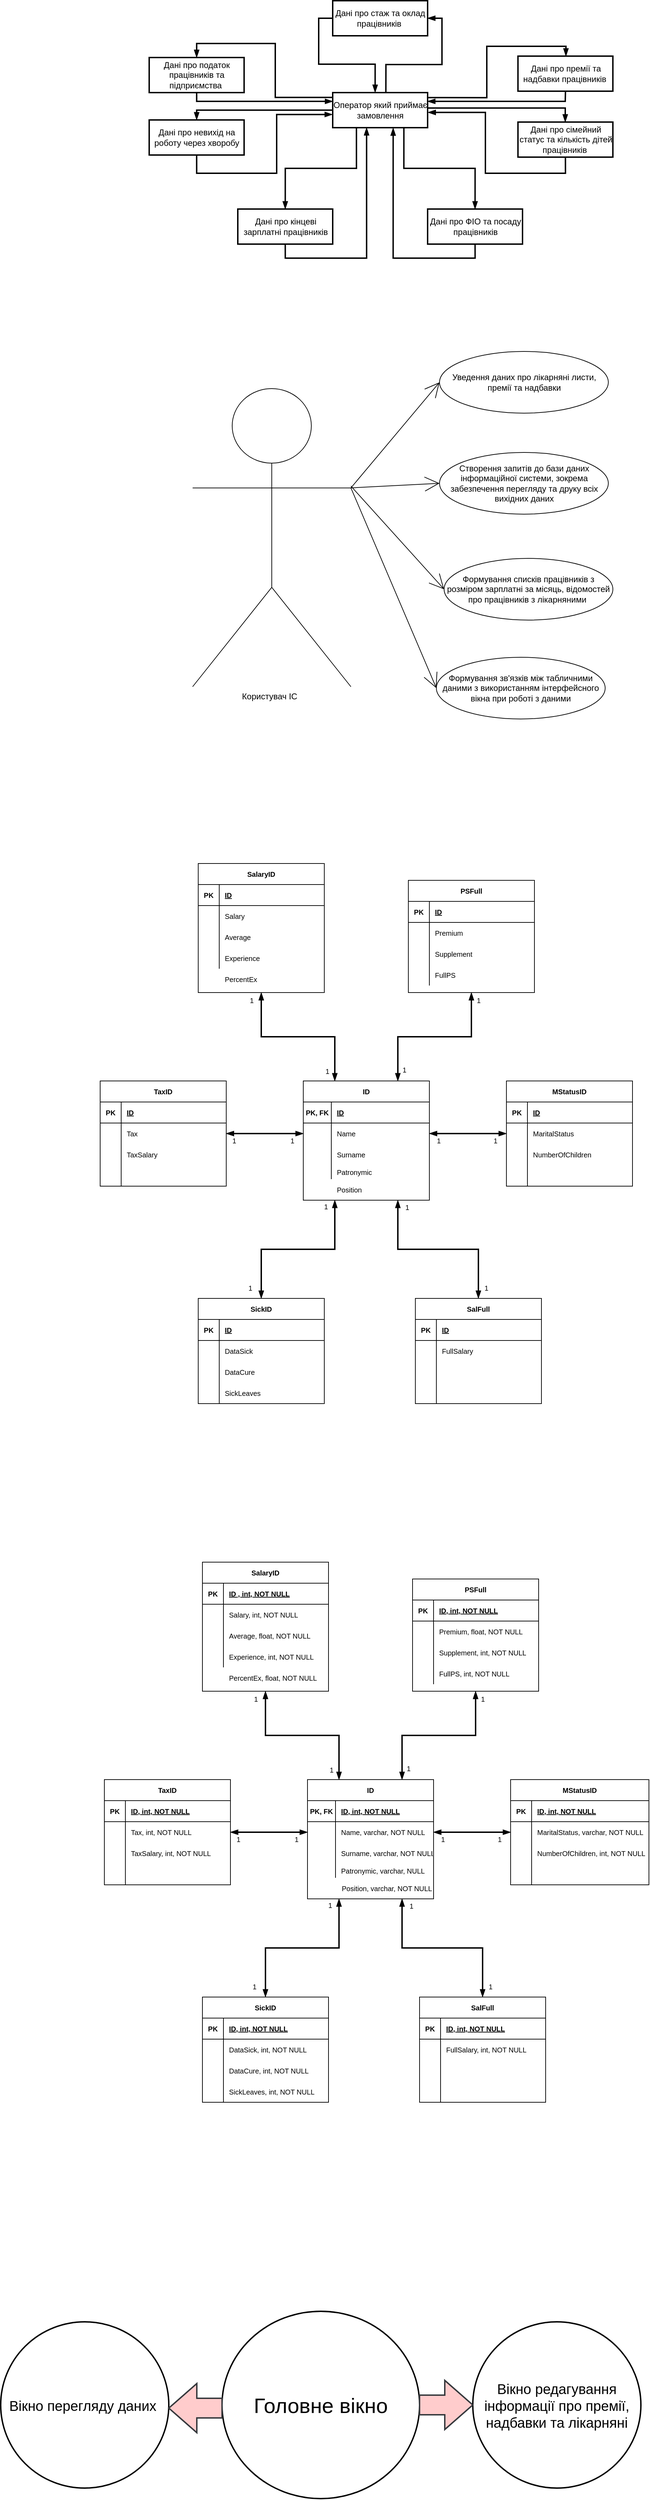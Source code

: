 <mxfile version="20.0.1" type="device"><diagram id="waHU86lyRw9EZk9cC_M5" name="Page-1"><mxGraphModel dx="1868" dy="761" grid="0" gridSize="10" guides="1" tooltips="1" connect="1" arrows="1" fold="1" page="0" pageScale="1" pageWidth="827" pageHeight="1169" math="0" shadow="0"><root><mxCell id="0"/><mxCell id="1" parent="0"/><mxCell id="FVbNZIHRQ4RdLPFrkDwC-16" style="edgeStyle=orthogonalEdgeStyle;rounded=0;sketch=0;jumpSize=6;orthogonalLoop=1;jettySize=auto;html=1;exitX=1.008;exitY=0.143;exitDx=0;exitDy=0;entryX=0.5;entryY=0;entryDx=0;entryDy=0;shadow=0;endArrow=blockThin;startSize=6;endSize=6;sourcePerimeterSpacing=0;targetPerimeterSpacing=0;strokeWidth=2;exitPerimeter=0;endFill=1;" edge="1" parent="1" source="FVbNZIHRQ4RdLPFrkDwC-1" target="FVbNZIHRQ4RdLPFrkDwC-3"><mxGeometry relative="1" as="geometry"><Array as="points"><mxPoint x="320" y="151"/><mxPoint x="320" y="78"/><mxPoint x="433" y="78"/><mxPoint x="433" y="92"/></Array></mxGeometry></mxCell><mxCell id="FVbNZIHRQ4RdLPFrkDwC-35" style="edgeStyle=orthogonalEdgeStyle;rounded=0;sketch=0;jumpSize=6;orthogonalLoop=1;jettySize=auto;html=1;exitX=1;exitY=0.5;exitDx=0;exitDy=0;entryX=0.5;entryY=0;entryDx=0;entryDy=0;shadow=0;fontSize=10;endArrow=blockThin;endFill=1;startSize=6;endSize=6;sourcePerimeterSpacing=0;targetPerimeterSpacing=0;strokeWidth=2;" edge="1" parent="1" source="FVbNZIHRQ4RdLPFrkDwC-1" target="FVbNZIHRQ4RdLPFrkDwC-7"><mxGeometry relative="1" as="geometry"><Array as="points"><mxPoint x="236" y="166"/><mxPoint x="432" y="166"/><mxPoint x="432" y="186"/></Array></mxGeometry></mxCell><mxCell id="FVbNZIHRQ4RdLPFrkDwC-37" style="edgeStyle=orthogonalEdgeStyle;rounded=0;sketch=0;jumpSize=6;orthogonalLoop=1;jettySize=auto;html=1;exitX=-0.002;exitY=0.137;exitDx=0;exitDy=0;entryX=0.5;entryY=0;entryDx=0;entryDy=0;shadow=0;fontSize=10;endArrow=blockThin;endFill=1;startSize=6;endSize=6;sourcePerimeterSpacing=0;targetPerimeterSpacing=0;strokeWidth=2;exitPerimeter=0;" edge="1" parent="1" source="FVbNZIHRQ4RdLPFrkDwC-1" target="FVbNZIHRQ4RdLPFrkDwC-4"><mxGeometry relative="1" as="geometry"><Array as="points"><mxPoint x="18" y="151"/><mxPoint x="18" y="74"/><mxPoint x="-94" y="74"/></Array></mxGeometry></mxCell><mxCell id="FVbNZIHRQ4RdLPFrkDwC-39" style="edgeStyle=orthogonalEdgeStyle;rounded=0;sketch=0;jumpSize=6;orthogonalLoop=1;jettySize=auto;html=1;exitX=0;exitY=0.5;exitDx=0;exitDy=0;entryX=0.5;entryY=0;entryDx=0;entryDy=0;shadow=0;fontSize=10;endArrow=blockThin;endFill=1;startSize=6;endSize=6;sourcePerimeterSpacing=0;targetPerimeterSpacing=0;strokeWidth=2;" edge="1" parent="1" source="FVbNZIHRQ4RdLPFrkDwC-1" target="FVbNZIHRQ4RdLPFrkDwC-5"><mxGeometry relative="1" as="geometry"><Array as="points"><mxPoint x="-94" y="169"/></Array></mxGeometry></mxCell><mxCell id="FVbNZIHRQ4RdLPFrkDwC-41" style="edgeStyle=orthogonalEdgeStyle;rounded=0;sketch=0;jumpSize=6;orthogonalLoop=1;jettySize=auto;html=1;exitX=0.56;exitY=-0.002;exitDx=0;exitDy=0;entryX=1;entryY=0.5;entryDx=0;entryDy=0;shadow=0;fontSize=10;endArrow=blockThin;endFill=1;startSize=6;endSize=6;sourcePerimeterSpacing=0;targetPerimeterSpacing=0;strokeWidth=2;exitPerimeter=0;" edge="1" parent="1" source="FVbNZIHRQ4RdLPFrkDwC-1" target="FVbNZIHRQ4RdLPFrkDwC-2"><mxGeometry relative="1" as="geometry"><Array as="points"><mxPoint x="176" y="140"/><mxPoint x="176" y="104"/><mxPoint x="256" y="104"/><mxPoint x="256" y="38"/></Array></mxGeometry></mxCell><mxCell id="FVbNZIHRQ4RdLPFrkDwC-43" style="edgeStyle=orthogonalEdgeStyle;rounded=0;sketch=0;jumpSize=6;orthogonalLoop=1;jettySize=auto;html=1;exitX=0.25;exitY=1;exitDx=0;exitDy=0;entryX=0.5;entryY=0;entryDx=0;entryDy=0;shadow=0;fontSize=10;endArrow=blockThin;endFill=1;startSize=6;endSize=6;sourcePerimeterSpacing=0;targetPerimeterSpacing=0;strokeWidth=2;" edge="1" parent="1" source="FVbNZIHRQ4RdLPFrkDwC-1" target="FVbNZIHRQ4RdLPFrkDwC-6"><mxGeometry relative="1" as="geometry"/></mxCell><mxCell id="FVbNZIHRQ4RdLPFrkDwC-44" style="edgeStyle=orthogonalEdgeStyle;rounded=0;sketch=0;jumpSize=6;orthogonalLoop=1;jettySize=auto;html=1;exitX=0.75;exitY=1;exitDx=0;exitDy=0;entryX=0.5;entryY=0;entryDx=0;entryDy=0;shadow=0;fontSize=10;endArrow=blockThin;endFill=1;startSize=6;endSize=6;sourcePerimeterSpacing=0;targetPerimeterSpacing=0;strokeWidth=2;" edge="1" parent="1" source="FVbNZIHRQ4RdLPFrkDwC-1" target="FVbNZIHRQ4RdLPFrkDwC-34"><mxGeometry relative="1" as="geometry"/></mxCell><mxCell id="FVbNZIHRQ4RdLPFrkDwC-1" value="Оператор який приймає замовлення" style="whiteSpace=wrap;html=1;strokeWidth=2;hachureGap=4;" vertex="1" parent="1"><mxGeometry x="100" y="144" width="135.5" height="50" as="geometry"/></mxCell><mxCell id="FVbNZIHRQ4RdLPFrkDwC-42" style="edgeStyle=orthogonalEdgeStyle;rounded=0;sketch=0;jumpSize=6;orthogonalLoop=1;jettySize=auto;html=1;exitX=0;exitY=0.5;exitDx=0;exitDy=0;entryX=0.447;entryY=-0.004;entryDx=0;entryDy=0;entryPerimeter=0;shadow=0;fontSize=10;endArrow=blockThin;endFill=1;startSize=6;endSize=6;sourcePerimeterSpacing=0;targetPerimeterSpacing=0;strokeWidth=2;" edge="1" parent="1" source="FVbNZIHRQ4RdLPFrkDwC-2" target="FVbNZIHRQ4RdLPFrkDwC-1"><mxGeometry relative="1" as="geometry"/></mxCell><mxCell id="FVbNZIHRQ4RdLPFrkDwC-2" value="Дані про стаж та оклад працівників&amp;nbsp;" style="whiteSpace=wrap;html=1;strokeWidth=2;hachureGap=4;" vertex="1" parent="1"><mxGeometry x="100" y="13" width="135.5" height="50" as="geometry"/></mxCell><mxCell id="FVbNZIHRQ4RdLPFrkDwC-17" style="edgeStyle=orthogonalEdgeStyle;rounded=0;sketch=0;jumpSize=6;orthogonalLoop=1;jettySize=auto;html=1;exitX=0.5;exitY=1;exitDx=0;exitDy=0;entryX=1;entryY=0.25;entryDx=0;entryDy=0;shadow=0;endArrow=blockThin;sourcePerimeterSpacing=0;targetPerimeterSpacing=0;strokeWidth=2;fontSize=10;endFill=1;endSize=6;" edge="1" parent="1" source="FVbNZIHRQ4RdLPFrkDwC-3" target="FVbNZIHRQ4RdLPFrkDwC-1"><mxGeometry relative="1" as="geometry"><Array as="points"><mxPoint x="432" y="143"/><mxPoint x="432" y="157"/></Array></mxGeometry></mxCell><mxCell id="FVbNZIHRQ4RdLPFrkDwC-3" value="Дані про премії та надбавки працівників&amp;nbsp;" style="whiteSpace=wrap;html=1;strokeWidth=2;hachureGap=4;" vertex="1" parent="1"><mxGeometry x="364.5" y="92" width="135.5" height="50" as="geometry"/></mxCell><mxCell id="FVbNZIHRQ4RdLPFrkDwC-38" style="edgeStyle=orthogonalEdgeStyle;rounded=0;sketch=0;jumpSize=6;orthogonalLoop=1;jettySize=auto;html=1;exitX=0.5;exitY=1;exitDx=0;exitDy=0;entryX=0;entryY=0.25;entryDx=0;entryDy=0;shadow=0;fontSize=10;endArrow=blockThin;endFill=1;startSize=6;endSize=6;sourcePerimeterSpacing=0;targetPerimeterSpacing=0;strokeWidth=2;" edge="1" parent="1" source="FVbNZIHRQ4RdLPFrkDwC-4" target="FVbNZIHRQ4RdLPFrkDwC-1"><mxGeometry relative="1" as="geometry"><Array as="points"><mxPoint x="-94" y="157"/></Array></mxGeometry></mxCell><mxCell id="FVbNZIHRQ4RdLPFrkDwC-4" value="Дані про податок працівників та підприємства&amp;nbsp;" style="whiteSpace=wrap;html=1;strokeWidth=2;hachureGap=4;" vertex="1" parent="1"><mxGeometry x="-162" y="94" width="135.5" height="50" as="geometry"/></mxCell><mxCell id="FVbNZIHRQ4RdLPFrkDwC-40" style="edgeStyle=orthogonalEdgeStyle;rounded=0;sketch=0;jumpSize=6;orthogonalLoop=1;jettySize=auto;html=1;exitX=0.5;exitY=1;exitDx=0;exitDy=0;entryX=-0.003;entryY=0.624;entryDx=0;entryDy=0;shadow=0;fontSize=10;endArrow=blockThin;endFill=1;startSize=6;endSize=6;sourcePerimeterSpacing=0;targetPerimeterSpacing=0;strokeWidth=2;entryPerimeter=0;" edge="1" parent="1" source="FVbNZIHRQ4RdLPFrkDwC-5" target="FVbNZIHRQ4RdLPFrkDwC-1"><mxGeometry relative="1" as="geometry"><Array as="points"><mxPoint x="-94" y="259"/><mxPoint x="20" y="259"/><mxPoint x="20" y="175"/></Array></mxGeometry></mxCell><mxCell id="FVbNZIHRQ4RdLPFrkDwC-5" value="Дані про невихід на роботу через хворобу" style="whiteSpace=wrap;html=1;strokeWidth=2;hachureGap=4;" vertex="1" parent="1"><mxGeometry x="-162" y="183" width="135.5" height="50" as="geometry"/></mxCell><mxCell id="FVbNZIHRQ4RdLPFrkDwC-45" style="edgeStyle=orthogonalEdgeStyle;rounded=0;sketch=0;jumpSize=6;orthogonalLoop=1;jettySize=auto;html=1;exitX=0.5;exitY=1;exitDx=0;exitDy=0;shadow=0;fontSize=10;endArrow=blockThin;endFill=1;startSize=6;endSize=6;sourcePerimeterSpacing=0;targetPerimeterSpacing=0;strokeWidth=2;entryX=0.357;entryY=1.001;entryDx=0;entryDy=0;entryPerimeter=0;" edge="1" parent="1" source="FVbNZIHRQ4RdLPFrkDwC-6" target="FVbNZIHRQ4RdLPFrkDwC-1"><mxGeometry relative="1" as="geometry"><mxPoint x="150" y="200" as="targetPoint"/></mxGeometry></mxCell><mxCell id="FVbNZIHRQ4RdLPFrkDwC-6" value="Дані про кінцеві зарплатні працівників" style="whiteSpace=wrap;html=1;strokeWidth=2;hachureGap=4;" vertex="1" parent="1"><mxGeometry x="-35.5" y="310" width="135.5" height="50" as="geometry"/></mxCell><mxCell id="FVbNZIHRQ4RdLPFrkDwC-36" style="edgeStyle=orthogonalEdgeStyle;rounded=0;sketch=0;jumpSize=6;orthogonalLoop=1;jettySize=auto;html=1;exitX=0.5;exitY=1;exitDx=0;exitDy=0;shadow=0;fontSize=10;endArrow=blockThin;endFill=1;startSize=6;endSize=6;sourcePerimeterSpacing=0;targetPerimeterSpacing=0;strokeWidth=2;entryX=1.005;entryY=0.565;entryDx=0;entryDy=0;entryPerimeter=0;" edge="1" parent="1" source="FVbNZIHRQ4RdLPFrkDwC-7" target="FVbNZIHRQ4RdLPFrkDwC-1"><mxGeometry relative="1" as="geometry"><mxPoint x="235" y="286" as="targetPoint"/><Array as="points"><mxPoint x="432" y="259"/><mxPoint x="318" y="259"/><mxPoint x="318" y="172"/></Array></mxGeometry></mxCell><mxCell id="FVbNZIHRQ4RdLPFrkDwC-7" value="Дані про сімейний статус та кількість дітей працівників&amp;nbsp;" style="whiteSpace=wrap;html=1;strokeWidth=2;hachureGap=4;" vertex="1" parent="1"><mxGeometry x="364.5" y="186" width="135.5" height="50" as="geometry"/></mxCell><mxCell id="FVbNZIHRQ4RdLPFrkDwC-30" style="rounded=0;sketch=0;jumpSize=6;orthogonalLoop=1;jettySize=auto;html=1;exitX=1;exitY=0.333;exitDx=0;exitDy=0;exitPerimeter=0;entryX=0;entryY=0.5;entryDx=0;entryDy=0;shadow=0;endArrow=open;startSize=19;endSize=19;sourcePerimeterSpacing=0;targetPerimeterSpacing=0;strokeWidth=1;" edge="1" parent="1" source="FVbNZIHRQ4RdLPFrkDwC-20" target="FVbNZIHRQ4RdLPFrkDwC-28"><mxGeometry relative="1" as="geometry"/></mxCell><mxCell id="FVbNZIHRQ4RdLPFrkDwC-31" style="rounded=0;sketch=0;jumpSize=6;orthogonalLoop=1;jettySize=auto;html=1;exitX=1;exitY=0.327;exitDx=0;exitDy=0;exitPerimeter=0;shadow=0;endArrow=open;startSize=19;endSize=19;sourcePerimeterSpacing=0;targetPerimeterSpacing=0;strokeWidth=1;entryX=0;entryY=0.5;entryDx=0;entryDy=0;" edge="1" parent="1" source="FVbNZIHRQ4RdLPFrkDwC-20" target="FVbNZIHRQ4RdLPFrkDwC-27"><mxGeometry relative="1" as="geometry"/></mxCell><mxCell id="FVbNZIHRQ4RdLPFrkDwC-32" style="rounded=0;sketch=0;jumpSize=6;orthogonalLoop=1;jettySize=auto;html=1;exitX=1;exitY=0.333;exitDx=0;exitDy=0;exitPerimeter=0;entryX=0;entryY=0.5;entryDx=0;entryDy=0;shadow=0;endArrow=open;startSize=19;endSize=19;sourcePerimeterSpacing=0;targetPerimeterSpacing=0;strokeWidth=1;" edge="1" parent="1" source="FVbNZIHRQ4RdLPFrkDwC-20" target="FVbNZIHRQ4RdLPFrkDwC-26"><mxGeometry relative="1" as="geometry"/></mxCell><mxCell id="FVbNZIHRQ4RdLPFrkDwC-33" style="rounded=0;sketch=0;jumpSize=6;orthogonalLoop=1;jettySize=auto;html=1;exitX=1;exitY=0.333;exitDx=0;exitDy=0;exitPerimeter=0;entryX=0;entryY=0.5;entryDx=0;entryDy=0;shadow=0;endArrow=open;startSize=19;endSize=19;sourcePerimeterSpacing=0;targetPerimeterSpacing=0;strokeWidth=1;" edge="1" parent="1" source="FVbNZIHRQ4RdLPFrkDwC-20" target="FVbNZIHRQ4RdLPFrkDwC-25"><mxGeometry relative="1" as="geometry"/></mxCell><mxCell id="FVbNZIHRQ4RdLPFrkDwC-20" value="Actor" style="shape=umlActor;verticalLabelPosition=bottom;verticalAlign=top;html=1;outlineConnect=0;hachureGap=4;" vertex="1" parent="1"><mxGeometry x="-100" y="566" width="226" height="425" as="geometry"/></mxCell><mxCell id="FVbNZIHRQ4RdLPFrkDwC-25" value="Уведення даних про лікарняні листи, премії та надбавки" style="ellipse;whiteSpace=wrap;html=1;hachureGap=4;strokeColor=#000000;" vertex="1" parent="1"><mxGeometry x="252.5" y="513" width="241" height="88" as="geometry"/></mxCell><mxCell id="FVbNZIHRQ4RdLPFrkDwC-26" value="Створення запитів до бази даних інформаційної системи, зокрема забезпечення перегляду та друку всіх вихідних даних" style="ellipse;whiteSpace=wrap;html=1;hachureGap=4;strokeColor=#000000;" vertex="1" parent="1"><mxGeometry x="252.5" y="657" width="241" height="88" as="geometry"/></mxCell><mxCell id="FVbNZIHRQ4RdLPFrkDwC-27" value="Формування списків працівників з розміром зарплатні за місяць, відомостей про працівників з лікарняними&amp;nbsp;" style="ellipse;whiteSpace=wrap;html=1;hachureGap=4;strokeColor=#000000;" vertex="1" parent="1"><mxGeometry x="259" y="808" width="241" height="88" as="geometry"/></mxCell><mxCell id="FVbNZIHRQ4RdLPFrkDwC-28" value="Формування зв'язків між табличними даними з використанням інтерфейсного вікна при роботі з даними" style="ellipse;whiteSpace=wrap;html=1;hachureGap=4;strokeColor=#000000;" vertex="1" parent="1"><mxGeometry x="248" y="949" width="241" height="88" as="geometry"/></mxCell><mxCell id="FVbNZIHRQ4RdLPFrkDwC-46" style="edgeStyle=orthogonalEdgeStyle;rounded=0;sketch=0;jumpSize=6;orthogonalLoop=1;jettySize=auto;html=1;exitX=0.5;exitY=1;exitDx=0;exitDy=0;entryX=0.637;entryY=1.008;entryDx=0;entryDy=0;entryPerimeter=0;shadow=0;fontSize=10;endArrow=blockThin;endFill=1;startSize=6;endSize=6;sourcePerimeterSpacing=0;targetPerimeterSpacing=0;strokeWidth=2;" edge="1" parent="1" source="FVbNZIHRQ4RdLPFrkDwC-34" target="FVbNZIHRQ4RdLPFrkDwC-1"><mxGeometry relative="1" as="geometry"/></mxCell><mxCell id="FVbNZIHRQ4RdLPFrkDwC-34" value="Дані про ФІО та посаду працівників" style="whiteSpace=wrap;html=1;strokeWidth=2;hachureGap=4;" vertex="1" parent="1"><mxGeometry x="235.5" y="310" width="135.5" height="50" as="geometry"/></mxCell><mxCell id="FVbNZIHRQ4RdLPFrkDwC-163" value="Користувач IC" style="whiteSpace=wrap;html=1;strokeWidth=2;hachureGap=4;strokeColor=#FFFFFF;" vertex="1" parent="1"><mxGeometry x="-58" y="980" width="135.5" height="50" as="geometry"/></mxCell><mxCell id="FVbNZIHRQ4RdLPFrkDwC-164" style="edgeStyle=orthogonalEdgeStyle;rounded=0;sketch=0;jumpSize=6;orthogonalLoop=1;jettySize=auto;html=1;exitX=0.75;exitY=0;exitDx=0;exitDy=0;shadow=0;fontSize=10;endArrow=blockThin;endFill=1;startSize=6;endSize=6;sourcePerimeterSpacing=0;targetPerimeterSpacing=0;strokeWidth=2;entryX=0.5;entryY=1;entryDx=0;entryDy=0;startArrow=blockThin;startFill=1;" edge="1" parent="1" source="FVbNZIHRQ4RdLPFrkDwC-168" target="FVbNZIHRQ4RdLPFrkDwC-249"><mxGeometry relative="1" as="geometry"><mxPoint x="298" y="1423" as="targetPoint"/></mxGeometry></mxCell><mxCell id="FVbNZIHRQ4RdLPFrkDwC-165" style="edgeStyle=orthogonalEdgeStyle;rounded=0;sketch=0;jumpSize=6;orthogonalLoop=1;jettySize=auto;html=1;exitX=0.25;exitY=0;exitDx=0;exitDy=0;shadow=0;fontSize=10;endArrow=blockThin;endFill=1;startSize=6;endSize=6;sourcePerimeterSpacing=0;targetPerimeterSpacing=0;strokeWidth=2;startArrow=blockThin;startFill=1;" edge="1" parent="1" source="FVbNZIHRQ4RdLPFrkDwC-168" target="FVbNZIHRQ4RdLPFrkDwC-195"><mxGeometry relative="1" as="geometry"/></mxCell><mxCell id="FVbNZIHRQ4RdLPFrkDwC-166" style="edgeStyle=orthogonalEdgeStyle;rounded=0;sketch=0;jumpSize=6;orthogonalLoop=1;jettySize=auto;html=1;exitX=0.25;exitY=1;exitDx=0;exitDy=0;shadow=0;fontSize=10;endArrow=blockThin;endFill=1;startSize=6;endSize=6;sourcePerimeterSpacing=0;targetPerimeterSpacing=0;strokeWidth=2;startArrow=blockThin;startFill=1;" edge="1" parent="1" source="FVbNZIHRQ4RdLPFrkDwC-168" target="FVbNZIHRQ4RdLPFrkDwC-222"><mxGeometry relative="1" as="geometry"/></mxCell><mxCell id="FVbNZIHRQ4RdLPFrkDwC-167" style="edgeStyle=orthogonalEdgeStyle;rounded=0;sketch=0;jumpSize=6;orthogonalLoop=1;jettySize=auto;html=1;exitX=0.75;exitY=1;exitDx=0;exitDy=0;shadow=0;fontSize=10;endArrow=blockThin;endFill=1;startSize=6;endSize=6;sourcePerimeterSpacing=0;targetPerimeterSpacing=0;strokeWidth=2;startArrow=blockThin;startFill=1;" edge="1" parent="1" source="FVbNZIHRQ4RdLPFrkDwC-168" target="FVbNZIHRQ4RdLPFrkDwC-235"><mxGeometry relative="1" as="geometry"/></mxCell><mxCell id="FVbNZIHRQ4RdLPFrkDwC-168" value="ID" style="shape=table;startSize=30;container=1;collapsible=1;childLayout=tableLayout;fixedRows=1;rowLines=0;fontStyle=1;align=center;resizeLast=1;hachureGap=4;fontSize=10;strokeColor=#000000;" vertex="1" parent="1"><mxGeometry x="58" y="1553" width="180" height="170" as="geometry"/></mxCell><mxCell id="FVbNZIHRQ4RdLPFrkDwC-169" value="" style="shape=tableRow;horizontal=0;startSize=0;swimlaneHead=0;swimlaneBody=0;fillColor=none;collapsible=0;dropTarget=0;points=[[0,0.5],[1,0.5]];portConstraint=eastwest;top=0;left=0;right=0;bottom=1;hachureGap=4;fontSize=10;strokeColor=#000000;" vertex="1" parent="FVbNZIHRQ4RdLPFrkDwC-168"><mxGeometry y="30" width="180" height="30" as="geometry"/></mxCell><mxCell id="FVbNZIHRQ4RdLPFrkDwC-170" value="PK, FK" style="shape=partialRectangle;connectable=0;fillColor=none;top=0;left=0;bottom=0;right=0;fontStyle=1;overflow=hidden;hachureGap=4;fontSize=10;strokeColor=#000000;" vertex="1" parent="FVbNZIHRQ4RdLPFrkDwC-169"><mxGeometry width="40" height="30" as="geometry"><mxRectangle width="40" height="30" as="alternateBounds"/></mxGeometry></mxCell><mxCell id="FVbNZIHRQ4RdLPFrkDwC-171" value="ID" style="shape=partialRectangle;connectable=0;fillColor=none;top=0;left=0;bottom=0;right=0;align=left;spacingLeft=6;fontStyle=5;overflow=hidden;hachureGap=4;fontSize=10;strokeColor=#000000;" vertex="1" parent="FVbNZIHRQ4RdLPFrkDwC-169"><mxGeometry x="40" width="140" height="30" as="geometry"><mxRectangle width="140" height="30" as="alternateBounds"/></mxGeometry></mxCell><mxCell id="FVbNZIHRQ4RdLPFrkDwC-172" value="" style="shape=tableRow;horizontal=0;startSize=0;swimlaneHead=0;swimlaneBody=0;fillColor=none;collapsible=0;dropTarget=0;points=[[0,0.5],[1,0.5]];portConstraint=eastwest;top=0;left=0;right=0;bottom=0;hachureGap=4;fontSize=10;strokeColor=#000000;" vertex="1" parent="FVbNZIHRQ4RdLPFrkDwC-168"><mxGeometry y="60" width="180" height="30" as="geometry"/></mxCell><mxCell id="FVbNZIHRQ4RdLPFrkDwC-173" value="" style="shape=partialRectangle;connectable=0;fillColor=none;top=0;left=0;bottom=0;right=0;editable=1;overflow=hidden;hachureGap=4;fontSize=10;strokeColor=#000000;" vertex="1" parent="FVbNZIHRQ4RdLPFrkDwC-172"><mxGeometry width="40" height="30" as="geometry"><mxRectangle width="40" height="30" as="alternateBounds"/></mxGeometry></mxCell><mxCell id="FVbNZIHRQ4RdLPFrkDwC-174" value="Name" style="shape=partialRectangle;connectable=0;fillColor=none;top=0;left=0;bottom=0;right=0;align=left;spacingLeft=6;overflow=hidden;hachureGap=4;fontSize=10;strokeColor=#000000;" vertex="1" parent="FVbNZIHRQ4RdLPFrkDwC-172"><mxGeometry x="40" width="140" height="30" as="geometry"><mxRectangle width="140" height="30" as="alternateBounds"/></mxGeometry></mxCell><mxCell id="FVbNZIHRQ4RdLPFrkDwC-175" value="" style="shape=tableRow;horizontal=0;startSize=0;swimlaneHead=0;swimlaneBody=0;fillColor=none;collapsible=0;dropTarget=0;points=[[0,0.5],[1,0.5]];portConstraint=eastwest;top=0;left=0;right=0;bottom=0;hachureGap=4;fontSize=10;strokeColor=#000000;" vertex="1" parent="FVbNZIHRQ4RdLPFrkDwC-168"><mxGeometry y="90" width="180" height="30" as="geometry"/></mxCell><mxCell id="FVbNZIHRQ4RdLPFrkDwC-176" value="" style="shape=partialRectangle;connectable=0;fillColor=none;top=0;left=0;bottom=0;right=0;editable=1;overflow=hidden;hachureGap=4;fontSize=10;strokeColor=#000000;" vertex="1" parent="FVbNZIHRQ4RdLPFrkDwC-175"><mxGeometry width="40" height="30" as="geometry"><mxRectangle width="40" height="30" as="alternateBounds"/></mxGeometry></mxCell><mxCell id="FVbNZIHRQ4RdLPFrkDwC-177" value="Surname" style="shape=partialRectangle;connectable=0;fillColor=none;top=0;left=0;bottom=0;right=0;align=left;spacingLeft=6;overflow=hidden;hachureGap=4;fontSize=10;strokeColor=#000000;" vertex="1" parent="FVbNZIHRQ4RdLPFrkDwC-175"><mxGeometry x="40" width="140" height="30" as="geometry"><mxRectangle width="140" height="30" as="alternateBounds"/></mxGeometry></mxCell><mxCell id="FVbNZIHRQ4RdLPFrkDwC-178" value="" style="shape=tableRow;horizontal=0;startSize=0;swimlaneHead=0;swimlaneBody=0;fillColor=none;collapsible=0;dropTarget=0;points=[[0,0.5],[1,0.5]];portConstraint=eastwest;top=0;left=0;right=0;bottom=0;hachureGap=4;fontSize=10;strokeColor=#000000;" vertex="1" parent="FVbNZIHRQ4RdLPFrkDwC-168"><mxGeometry y="120" width="180" height="20" as="geometry"/></mxCell><mxCell id="FVbNZIHRQ4RdLPFrkDwC-179" value="" style="shape=partialRectangle;connectable=0;fillColor=none;top=0;left=0;bottom=0;right=0;editable=1;overflow=hidden;hachureGap=4;fontSize=10;strokeColor=#000000;" vertex="1" parent="FVbNZIHRQ4RdLPFrkDwC-178"><mxGeometry width="40" height="20" as="geometry"><mxRectangle width="40" height="20" as="alternateBounds"/></mxGeometry></mxCell><mxCell id="FVbNZIHRQ4RdLPFrkDwC-180" value="Patronymic" style="shape=partialRectangle;connectable=0;fillColor=none;top=0;left=0;bottom=0;right=0;align=left;spacingLeft=6;overflow=hidden;hachureGap=4;fontSize=10;strokeColor=#000000;" vertex="1" parent="FVbNZIHRQ4RdLPFrkDwC-178"><mxGeometry x="40" width="140" height="20" as="geometry"><mxRectangle width="140" height="20" as="alternateBounds"/></mxGeometry></mxCell><mxCell id="FVbNZIHRQ4RdLPFrkDwC-181" value="MStatusID" style="shape=table;startSize=30;container=1;collapsible=1;childLayout=tableLayout;fixedRows=1;rowLines=0;fontStyle=1;align=center;resizeLast=1;hachureGap=4;fontSize=10;strokeColor=#000000;" vertex="1" parent="1"><mxGeometry x="348" y="1553" width="180" height="150" as="geometry"/></mxCell><mxCell id="FVbNZIHRQ4RdLPFrkDwC-182" value="" style="shape=tableRow;horizontal=0;startSize=0;swimlaneHead=0;swimlaneBody=0;fillColor=none;collapsible=0;dropTarget=0;points=[[0,0.5],[1,0.5]];portConstraint=eastwest;top=0;left=0;right=0;bottom=1;hachureGap=4;fontSize=10;strokeColor=#000000;" vertex="1" parent="FVbNZIHRQ4RdLPFrkDwC-181"><mxGeometry y="30" width="180" height="30" as="geometry"/></mxCell><mxCell id="FVbNZIHRQ4RdLPFrkDwC-183" value="PK" style="shape=partialRectangle;connectable=0;fillColor=none;top=0;left=0;bottom=0;right=0;fontStyle=1;overflow=hidden;hachureGap=4;fontSize=10;strokeColor=#000000;" vertex="1" parent="FVbNZIHRQ4RdLPFrkDwC-182"><mxGeometry width="30" height="30" as="geometry"><mxRectangle width="30" height="30" as="alternateBounds"/></mxGeometry></mxCell><mxCell id="FVbNZIHRQ4RdLPFrkDwC-184" value="ID" style="shape=partialRectangle;connectable=0;fillColor=none;top=0;left=0;bottom=0;right=0;align=left;spacingLeft=6;fontStyle=5;overflow=hidden;hachureGap=4;fontSize=10;strokeColor=#000000;" vertex="1" parent="FVbNZIHRQ4RdLPFrkDwC-182"><mxGeometry x="30" width="150" height="30" as="geometry"><mxRectangle width="150" height="30" as="alternateBounds"/></mxGeometry></mxCell><mxCell id="FVbNZIHRQ4RdLPFrkDwC-185" value="" style="shape=tableRow;horizontal=0;startSize=0;swimlaneHead=0;swimlaneBody=0;fillColor=none;collapsible=0;dropTarget=0;points=[[0,0.5],[1,0.5]];portConstraint=eastwest;top=0;left=0;right=0;bottom=0;hachureGap=4;fontSize=10;strokeColor=#000000;" vertex="1" parent="FVbNZIHRQ4RdLPFrkDwC-181"><mxGeometry y="60" width="180" height="30" as="geometry"/></mxCell><mxCell id="FVbNZIHRQ4RdLPFrkDwC-186" value="" style="shape=partialRectangle;connectable=0;fillColor=none;top=0;left=0;bottom=0;right=0;editable=1;overflow=hidden;hachureGap=4;fontSize=10;strokeColor=#000000;" vertex="1" parent="FVbNZIHRQ4RdLPFrkDwC-185"><mxGeometry width="30" height="30" as="geometry"><mxRectangle width="30" height="30" as="alternateBounds"/></mxGeometry></mxCell><mxCell id="FVbNZIHRQ4RdLPFrkDwC-187" value="MaritalStatus" style="shape=partialRectangle;connectable=0;fillColor=none;top=0;left=0;bottom=0;right=0;align=left;spacingLeft=6;overflow=hidden;hachureGap=4;fontSize=10;strokeColor=#000000;" vertex="1" parent="FVbNZIHRQ4RdLPFrkDwC-185"><mxGeometry x="30" width="150" height="30" as="geometry"><mxRectangle width="150" height="30" as="alternateBounds"/></mxGeometry></mxCell><mxCell id="FVbNZIHRQ4RdLPFrkDwC-188" value="" style="shape=tableRow;horizontal=0;startSize=0;swimlaneHead=0;swimlaneBody=0;fillColor=none;collapsible=0;dropTarget=0;points=[[0,0.5],[1,0.5]];portConstraint=eastwest;top=0;left=0;right=0;bottom=0;hachureGap=4;fontSize=10;strokeColor=#000000;" vertex="1" parent="FVbNZIHRQ4RdLPFrkDwC-181"><mxGeometry y="90" width="180" height="30" as="geometry"/></mxCell><mxCell id="FVbNZIHRQ4RdLPFrkDwC-189" value="" style="shape=partialRectangle;connectable=0;fillColor=none;top=0;left=0;bottom=0;right=0;editable=1;overflow=hidden;hachureGap=4;fontSize=10;strokeColor=#000000;" vertex="1" parent="FVbNZIHRQ4RdLPFrkDwC-188"><mxGeometry width="30" height="30" as="geometry"><mxRectangle width="30" height="30" as="alternateBounds"/></mxGeometry></mxCell><mxCell id="FVbNZIHRQ4RdLPFrkDwC-190" value="NumberOfChildren" style="shape=partialRectangle;connectable=0;fillColor=none;top=0;left=0;bottom=0;right=0;align=left;spacingLeft=6;overflow=hidden;hachureGap=4;fontSize=10;strokeColor=#000000;" vertex="1" parent="FVbNZIHRQ4RdLPFrkDwC-188"><mxGeometry x="30" width="150" height="30" as="geometry"><mxRectangle width="150" height="30" as="alternateBounds"/></mxGeometry></mxCell><mxCell id="FVbNZIHRQ4RdLPFrkDwC-191" value="" style="shape=tableRow;horizontal=0;startSize=0;swimlaneHead=0;swimlaneBody=0;fillColor=none;collapsible=0;dropTarget=0;points=[[0,0.5],[1,0.5]];portConstraint=eastwest;top=0;left=0;right=0;bottom=0;hachureGap=4;fontSize=10;strokeColor=#000000;" vertex="1" parent="FVbNZIHRQ4RdLPFrkDwC-181"><mxGeometry y="120" width="180" height="30" as="geometry"/></mxCell><mxCell id="FVbNZIHRQ4RdLPFrkDwC-192" value="" style="shape=partialRectangle;connectable=0;fillColor=none;top=0;left=0;bottom=0;right=0;editable=1;overflow=hidden;hachureGap=4;fontSize=10;strokeColor=#000000;" vertex="1" parent="FVbNZIHRQ4RdLPFrkDwC-191"><mxGeometry width="30" height="30" as="geometry"><mxRectangle width="30" height="30" as="alternateBounds"/></mxGeometry></mxCell><mxCell id="FVbNZIHRQ4RdLPFrkDwC-193" value="" style="shape=partialRectangle;connectable=0;fillColor=none;top=0;left=0;bottom=0;right=0;align=left;spacingLeft=6;overflow=hidden;hachureGap=4;fontSize=10;strokeColor=#000000;" vertex="1" parent="FVbNZIHRQ4RdLPFrkDwC-191"><mxGeometry x="30" width="150" height="30" as="geometry"><mxRectangle width="150" height="30" as="alternateBounds"/></mxGeometry></mxCell><mxCell id="FVbNZIHRQ4RdLPFrkDwC-194" style="edgeStyle=orthogonalEdgeStyle;rounded=0;sketch=0;jumpSize=6;orthogonalLoop=1;jettySize=auto;html=1;exitX=1;exitY=0.5;exitDx=0;exitDy=0;entryX=0;entryY=0.5;entryDx=0;entryDy=0;shadow=0;fontSize=10;endArrow=blockThin;endFill=1;startSize=6;endSize=6;sourcePerimeterSpacing=0;targetPerimeterSpacing=0;strokeWidth=2;startArrow=blockThin;startFill=1;" edge="1" parent="1" source="FVbNZIHRQ4RdLPFrkDwC-172" target="FVbNZIHRQ4RdLPFrkDwC-181"><mxGeometry relative="1" as="geometry"/></mxCell><mxCell id="FVbNZIHRQ4RdLPFrkDwC-195" value="SalaryID" style="shape=table;startSize=30;container=1;collapsible=1;childLayout=tableLayout;fixedRows=1;rowLines=0;fontStyle=1;align=center;resizeLast=1;hachureGap=4;fontSize=10;strokeColor=#000000;" vertex="1" parent="1"><mxGeometry x="-92" y="1243" width="180" height="184" as="geometry"/></mxCell><mxCell id="FVbNZIHRQ4RdLPFrkDwC-196" value="" style="shape=tableRow;horizontal=0;startSize=0;swimlaneHead=0;swimlaneBody=0;fillColor=none;collapsible=0;dropTarget=0;points=[[0,0.5],[1,0.5]];portConstraint=eastwest;top=0;left=0;right=0;bottom=1;hachureGap=4;fontSize=10;strokeColor=#000000;" vertex="1" parent="FVbNZIHRQ4RdLPFrkDwC-195"><mxGeometry y="30" width="180" height="30" as="geometry"/></mxCell><mxCell id="FVbNZIHRQ4RdLPFrkDwC-197" value="PK" style="shape=partialRectangle;connectable=0;fillColor=none;top=0;left=0;bottom=0;right=0;fontStyle=1;overflow=hidden;hachureGap=4;fontSize=10;strokeColor=#000000;" vertex="1" parent="FVbNZIHRQ4RdLPFrkDwC-196"><mxGeometry width="30" height="30" as="geometry"><mxRectangle width="30" height="30" as="alternateBounds"/></mxGeometry></mxCell><mxCell id="FVbNZIHRQ4RdLPFrkDwC-198" value="ID" style="shape=partialRectangle;connectable=0;fillColor=none;top=0;left=0;bottom=0;right=0;align=left;spacingLeft=6;fontStyle=5;overflow=hidden;hachureGap=4;fontSize=10;strokeColor=#000000;" vertex="1" parent="FVbNZIHRQ4RdLPFrkDwC-196"><mxGeometry x="30" width="150" height="30" as="geometry"><mxRectangle width="150" height="30" as="alternateBounds"/></mxGeometry></mxCell><mxCell id="FVbNZIHRQ4RdLPFrkDwC-199" value="" style="shape=tableRow;horizontal=0;startSize=0;swimlaneHead=0;swimlaneBody=0;fillColor=none;collapsible=0;dropTarget=0;points=[[0,0.5],[1,0.5]];portConstraint=eastwest;top=0;left=0;right=0;bottom=0;hachureGap=4;fontSize=10;strokeColor=#000000;" vertex="1" parent="FVbNZIHRQ4RdLPFrkDwC-195"><mxGeometry y="60" width="180" height="30" as="geometry"/></mxCell><mxCell id="FVbNZIHRQ4RdLPFrkDwC-200" value="" style="shape=partialRectangle;connectable=0;fillColor=none;top=0;left=0;bottom=0;right=0;editable=1;overflow=hidden;hachureGap=4;fontSize=10;strokeColor=#000000;" vertex="1" parent="FVbNZIHRQ4RdLPFrkDwC-199"><mxGeometry width="30" height="30" as="geometry"><mxRectangle width="30" height="30" as="alternateBounds"/></mxGeometry></mxCell><mxCell id="FVbNZIHRQ4RdLPFrkDwC-201" value="Salary" style="shape=partialRectangle;connectable=0;fillColor=none;top=0;left=0;bottom=0;right=0;align=left;spacingLeft=6;overflow=hidden;hachureGap=4;fontSize=10;strokeColor=#000000;" vertex="1" parent="FVbNZIHRQ4RdLPFrkDwC-199"><mxGeometry x="30" width="150" height="30" as="geometry"><mxRectangle width="150" height="30" as="alternateBounds"/></mxGeometry></mxCell><mxCell id="FVbNZIHRQ4RdLPFrkDwC-202" value="" style="shape=tableRow;horizontal=0;startSize=0;swimlaneHead=0;swimlaneBody=0;fillColor=none;collapsible=0;dropTarget=0;points=[[0,0.5],[1,0.5]];portConstraint=eastwest;top=0;left=0;right=0;bottom=0;hachureGap=4;fontSize=10;strokeColor=#000000;" vertex="1" parent="FVbNZIHRQ4RdLPFrkDwC-195"><mxGeometry y="90" width="180" height="30" as="geometry"/></mxCell><mxCell id="FVbNZIHRQ4RdLPFrkDwC-203" value="" style="shape=partialRectangle;connectable=0;fillColor=none;top=0;left=0;bottom=0;right=0;editable=1;overflow=hidden;hachureGap=4;fontSize=10;strokeColor=#000000;" vertex="1" parent="FVbNZIHRQ4RdLPFrkDwC-202"><mxGeometry width="30" height="30" as="geometry"><mxRectangle width="30" height="30" as="alternateBounds"/></mxGeometry></mxCell><mxCell id="FVbNZIHRQ4RdLPFrkDwC-204" value="Average" style="shape=partialRectangle;connectable=0;fillColor=none;top=0;left=0;bottom=0;right=0;align=left;spacingLeft=6;overflow=hidden;hachureGap=4;fontSize=10;strokeColor=#000000;" vertex="1" parent="FVbNZIHRQ4RdLPFrkDwC-202"><mxGeometry x="30" width="150" height="30" as="geometry"><mxRectangle width="150" height="30" as="alternateBounds"/></mxGeometry></mxCell><mxCell id="FVbNZIHRQ4RdLPFrkDwC-205" value="" style="shape=tableRow;horizontal=0;startSize=0;swimlaneHead=0;swimlaneBody=0;fillColor=none;collapsible=0;dropTarget=0;points=[[0,0.5],[1,0.5]];portConstraint=eastwest;top=0;left=0;right=0;bottom=0;hachureGap=4;fontSize=10;strokeColor=#000000;" vertex="1" parent="FVbNZIHRQ4RdLPFrkDwC-195"><mxGeometry y="120" width="180" height="30" as="geometry"/></mxCell><mxCell id="FVbNZIHRQ4RdLPFrkDwC-206" value="" style="shape=partialRectangle;connectable=0;fillColor=none;top=0;left=0;bottom=0;right=0;editable=1;overflow=hidden;hachureGap=4;fontSize=10;strokeColor=#000000;" vertex="1" parent="FVbNZIHRQ4RdLPFrkDwC-205"><mxGeometry width="30" height="30" as="geometry"><mxRectangle width="30" height="30" as="alternateBounds"/></mxGeometry></mxCell><mxCell id="FVbNZIHRQ4RdLPFrkDwC-207" value="Experience" style="shape=partialRectangle;connectable=0;fillColor=none;top=0;left=0;bottom=0;right=0;align=left;spacingLeft=6;overflow=hidden;hachureGap=4;fontSize=10;strokeColor=#000000;" vertex="1" parent="FVbNZIHRQ4RdLPFrkDwC-205"><mxGeometry x="30" width="150" height="30" as="geometry"><mxRectangle width="150" height="30" as="alternateBounds"/></mxGeometry></mxCell><mxCell id="FVbNZIHRQ4RdLPFrkDwC-208" value="TaxID" style="shape=table;startSize=30;container=1;collapsible=1;childLayout=tableLayout;fixedRows=1;rowLines=0;fontStyle=1;align=center;resizeLast=1;hachureGap=4;fontSize=10;strokeColor=#000000;" vertex="1" parent="1"><mxGeometry x="-232" y="1553" width="180" height="150" as="geometry"/></mxCell><mxCell id="FVbNZIHRQ4RdLPFrkDwC-209" value="" style="shape=tableRow;horizontal=0;startSize=0;swimlaneHead=0;swimlaneBody=0;fillColor=none;collapsible=0;dropTarget=0;points=[[0,0.5],[1,0.5]];portConstraint=eastwest;top=0;left=0;right=0;bottom=1;hachureGap=4;fontSize=10;strokeColor=#000000;" vertex="1" parent="FVbNZIHRQ4RdLPFrkDwC-208"><mxGeometry y="30" width="180" height="30" as="geometry"/></mxCell><mxCell id="FVbNZIHRQ4RdLPFrkDwC-210" value="PK" style="shape=partialRectangle;connectable=0;fillColor=none;top=0;left=0;bottom=0;right=0;fontStyle=1;overflow=hidden;hachureGap=4;fontSize=10;strokeColor=#000000;" vertex="1" parent="FVbNZIHRQ4RdLPFrkDwC-209"><mxGeometry width="30" height="30" as="geometry"><mxRectangle width="30" height="30" as="alternateBounds"/></mxGeometry></mxCell><mxCell id="FVbNZIHRQ4RdLPFrkDwC-211" value="ID" style="shape=partialRectangle;connectable=0;fillColor=none;top=0;left=0;bottom=0;right=0;align=left;spacingLeft=6;fontStyle=5;overflow=hidden;hachureGap=4;fontSize=10;strokeColor=#000000;" vertex="1" parent="FVbNZIHRQ4RdLPFrkDwC-209"><mxGeometry x="30" width="150" height="30" as="geometry"><mxRectangle width="150" height="30" as="alternateBounds"/></mxGeometry></mxCell><mxCell id="FVbNZIHRQ4RdLPFrkDwC-212" value="" style="shape=tableRow;horizontal=0;startSize=0;swimlaneHead=0;swimlaneBody=0;fillColor=none;collapsible=0;dropTarget=0;points=[[0,0.5],[1,0.5]];portConstraint=eastwest;top=0;left=0;right=0;bottom=0;hachureGap=4;fontSize=10;strokeColor=#000000;" vertex="1" parent="FVbNZIHRQ4RdLPFrkDwC-208"><mxGeometry y="60" width="180" height="30" as="geometry"/></mxCell><mxCell id="FVbNZIHRQ4RdLPFrkDwC-213" value="" style="shape=partialRectangle;connectable=0;fillColor=none;top=0;left=0;bottom=0;right=0;editable=1;overflow=hidden;hachureGap=4;fontSize=10;strokeColor=#000000;" vertex="1" parent="FVbNZIHRQ4RdLPFrkDwC-212"><mxGeometry width="30" height="30" as="geometry"><mxRectangle width="30" height="30" as="alternateBounds"/></mxGeometry></mxCell><mxCell id="FVbNZIHRQ4RdLPFrkDwC-214" value="Tax" style="shape=partialRectangle;connectable=0;fillColor=none;top=0;left=0;bottom=0;right=0;align=left;spacingLeft=6;overflow=hidden;hachureGap=4;fontSize=10;strokeColor=#000000;" vertex="1" parent="FVbNZIHRQ4RdLPFrkDwC-212"><mxGeometry x="30" width="150" height="30" as="geometry"><mxRectangle width="150" height="30" as="alternateBounds"/></mxGeometry></mxCell><mxCell id="FVbNZIHRQ4RdLPFrkDwC-215" value="" style="shape=tableRow;horizontal=0;startSize=0;swimlaneHead=0;swimlaneBody=0;fillColor=none;collapsible=0;dropTarget=0;points=[[0,0.5],[1,0.5]];portConstraint=eastwest;top=0;left=0;right=0;bottom=0;hachureGap=4;fontSize=10;strokeColor=#000000;" vertex="1" parent="FVbNZIHRQ4RdLPFrkDwC-208"><mxGeometry y="90" width="180" height="30" as="geometry"/></mxCell><mxCell id="FVbNZIHRQ4RdLPFrkDwC-216" value="" style="shape=partialRectangle;connectable=0;fillColor=none;top=0;left=0;bottom=0;right=0;editable=1;overflow=hidden;hachureGap=4;fontSize=10;strokeColor=#000000;" vertex="1" parent="FVbNZIHRQ4RdLPFrkDwC-215"><mxGeometry width="30" height="30" as="geometry"><mxRectangle width="30" height="30" as="alternateBounds"/></mxGeometry></mxCell><mxCell id="FVbNZIHRQ4RdLPFrkDwC-217" value="TaxSalary" style="shape=partialRectangle;connectable=0;fillColor=none;top=0;left=0;bottom=0;right=0;align=left;spacingLeft=6;overflow=hidden;hachureGap=4;fontSize=10;strokeColor=#000000;" vertex="1" parent="FVbNZIHRQ4RdLPFrkDwC-215"><mxGeometry x="30" width="150" height="30" as="geometry"><mxRectangle width="150" height="30" as="alternateBounds"/></mxGeometry></mxCell><mxCell id="FVbNZIHRQ4RdLPFrkDwC-218" value="" style="shape=tableRow;horizontal=0;startSize=0;swimlaneHead=0;swimlaneBody=0;fillColor=none;collapsible=0;dropTarget=0;points=[[0,0.5],[1,0.5]];portConstraint=eastwest;top=0;left=0;right=0;bottom=0;hachureGap=4;fontSize=10;strokeColor=#000000;" vertex="1" parent="FVbNZIHRQ4RdLPFrkDwC-208"><mxGeometry y="120" width="180" height="30" as="geometry"/></mxCell><mxCell id="FVbNZIHRQ4RdLPFrkDwC-219" value="" style="shape=partialRectangle;connectable=0;fillColor=none;top=0;left=0;bottom=0;right=0;editable=1;overflow=hidden;hachureGap=4;fontSize=10;strokeColor=#000000;" vertex="1" parent="FVbNZIHRQ4RdLPFrkDwC-218"><mxGeometry width="30" height="30" as="geometry"><mxRectangle width="30" height="30" as="alternateBounds"/></mxGeometry></mxCell><mxCell id="FVbNZIHRQ4RdLPFrkDwC-220" value="" style="shape=partialRectangle;connectable=0;fillColor=none;top=0;left=0;bottom=0;right=0;align=left;spacingLeft=6;overflow=hidden;hachureGap=4;fontSize=10;strokeColor=#000000;" vertex="1" parent="FVbNZIHRQ4RdLPFrkDwC-218"><mxGeometry x="30" width="150" height="30" as="geometry"><mxRectangle width="150" height="30" as="alternateBounds"/></mxGeometry></mxCell><mxCell id="FVbNZIHRQ4RdLPFrkDwC-221" style="edgeStyle=orthogonalEdgeStyle;rounded=0;sketch=0;jumpSize=6;orthogonalLoop=1;jettySize=auto;html=1;exitX=0;exitY=0.5;exitDx=0;exitDy=0;shadow=0;fontSize=10;endArrow=blockThin;endFill=1;startSize=6;endSize=6;sourcePerimeterSpacing=0;targetPerimeterSpacing=0;strokeWidth=2;startArrow=blockThin;startFill=1;" edge="1" parent="1" source="FVbNZIHRQ4RdLPFrkDwC-172" target="FVbNZIHRQ4RdLPFrkDwC-208"><mxGeometry relative="1" as="geometry"/></mxCell><mxCell id="FVbNZIHRQ4RdLPFrkDwC-222" value="SickID" style="shape=table;startSize=30;container=1;collapsible=1;childLayout=tableLayout;fixedRows=1;rowLines=0;fontStyle=1;align=center;resizeLast=1;hachureGap=4;fontSize=10;strokeColor=#000000;" vertex="1" parent="1"><mxGeometry x="-92" y="1863" width="180" height="150" as="geometry"/></mxCell><mxCell id="FVbNZIHRQ4RdLPFrkDwC-223" value="" style="shape=tableRow;horizontal=0;startSize=0;swimlaneHead=0;swimlaneBody=0;fillColor=none;collapsible=0;dropTarget=0;points=[[0,0.5],[1,0.5]];portConstraint=eastwest;top=0;left=0;right=0;bottom=1;hachureGap=4;fontSize=10;strokeColor=#000000;" vertex="1" parent="FVbNZIHRQ4RdLPFrkDwC-222"><mxGeometry y="30" width="180" height="30" as="geometry"/></mxCell><mxCell id="FVbNZIHRQ4RdLPFrkDwC-224" value="PK" style="shape=partialRectangle;connectable=0;fillColor=none;top=0;left=0;bottom=0;right=0;fontStyle=1;overflow=hidden;hachureGap=4;fontSize=10;strokeColor=#000000;" vertex="1" parent="FVbNZIHRQ4RdLPFrkDwC-223"><mxGeometry width="30" height="30" as="geometry"><mxRectangle width="30" height="30" as="alternateBounds"/></mxGeometry></mxCell><mxCell id="FVbNZIHRQ4RdLPFrkDwC-225" value="ID" style="shape=partialRectangle;connectable=0;fillColor=none;top=0;left=0;bottom=0;right=0;align=left;spacingLeft=6;fontStyle=5;overflow=hidden;hachureGap=4;fontSize=10;strokeColor=#000000;" vertex="1" parent="FVbNZIHRQ4RdLPFrkDwC-223"><mxGeometry x="30" width="150" height="30" as="geometry"><mxRectangle width="150" height="30" as="alternateBounds"/></mxGeometry></mxCell><mxCell id="FVbNZIHRQ4RdLPFrkDwC-226" value="" style="shape=tableRow;horizontal=0;startSize=0;swimlaneHead=0;swimlaneBody=0;fillColor=none;collapsible=0;dropTarget=0;points=[[0,0.5],[1,0.5]];portConstraint=eastwest;top=0;left=0;right=0;bottom=0;hachureGap=4;fontSize=10;strokeColor=#000000;" vertex="1" parent="FVbNZIHRQ4RdLPFrkDwC-222"><mxGeometry y="60" width="180" height="30" as="geometry"/></mxCell><mxCell id="FVbNZIHRQ4RdLPFrkDwC-227" value="" style="shape=partialRectangle;connectable=0;fillColor=none;top=0;left=0;bottom=0;right=0;editable=1;overflow=hidden;hachureGap=4;fontSize=10;strokeColor=#000000;" vertex="1" parent="FVbNZIHRQ4RdLPFrkDwC-226"><mxGeometry width="30" height="30" as="geometry"><mxRectangle width="30" height="30" as="alternateBounds"/></mxGeometry></mxCell><mxCell id="FVbNZIHRQ4RdLPFrkDwC-228" value="DataSick" style="shape=partialRectangle;connectable=0;fillColor=none;top=0;left=0;bottom=0;right=0;align=left;spacingLeft=6;overflow=hidden;hachureGap=4;fontSize=10;strokeColor=#000000;" vertex="1" parent="FVbNZIHRQ4RdLPFrkDwC-226"><mxGeometry x="30" width="150" height="30" as="geometry"><mxRectangle width="150" height="30" as="alternateBounds"/></mxGeometry></mxCell><mxCell id="FVbNZIHRQ4RdLPFrkDwC-229" value="" style="shape=tableRow;horizontal=0;startSize=0;swimlaneHead=0;swimlaneBody=0;fillColor=none;collapsible=0;dropTarget=0;points=[[0,0.5],[1,0.5]];portConstraint=eastwest;top=0;left=0;right=0;bottom=0;hachureGap=4;fontSize=10;strokeColor=#000000;" vertex="1" parent="FVbNZIHRQ4RdLPFrkDwC-222"><mxGeometry y="90" width="180" height="30" as="geometry"/></mxCell><mxCell id="FVbNZIHRQ4RdLPFrkDwC-230" value="" style="shape=partialRectangle;connectable=0;fillColor=none;top=0;left=0;bottom=0;right=0;editable=1;overflow=hidden;hachureGap=4;fontSize=10;strokeColor=#000000;" vertex="1" parent="FVbNZIHRQ4RdLPFrkDwC-229"><mxGeometry width="30" height="30" as="geometry"><mxRectangle width="30" height="30" as="alternateBounds"/></mxGeometry></mxCell><mxCell id="FVbNZIHRQ4RdLPFrkDwC-231" value="DataCure" style="shape=partialRectangle;connectable=0;fillColor=none;top=0;left=0;bottom=0;right=0;align=left;spacingLeft=6;overflow=hidden;hachureGap=4;fontSize=10;strokeColor=#000000;" vertex="1" parent="FVbNZIHRQ4RdLPFrkDwC-229"><mxGeometry x="30" width="150" height="30" as="geometry"><mxRectangle width="150" height="30" as="alternateBounds"/></mxGeometry></mxCell><mxCell id="FVbNZIHRQ4RdLPFrkDwC-232" value="" style="shape=tableRow;horizontal=0;startSize=0;swimlaneHead=0;swimlaneBody=0;fillColor=none;collapsible=0;dropTarget=0;points=[[0,0.5],[1,0.5]];portConstraint=eastwest;top=0;left=0;right=0;bottom=0;hachureGap=4;fontSize=10;strokeColor=#000000;" vertex="1" parent="FVbNZIHRQ4RdLPFrkDwC-222"><mxGeometry y="120" width="180" height="30" as="geometry"/></mxCell><mxCell id="FVbNZIHRQ4RdLPFrkDwC-233" value="" style="shape=partialRectangle;connectable=0;fillColor=none;top=0;left=0;bottom=0;right=0;editable=1;overflow=hidden;hachureGap=4;fontSize=10;strokeColor=#000000;" vertex="1" parent="FVbNZIHRQ4RdLPFrkDwC-232"><mxGeometry width="30" height="30" as="geometry"><mxRectangle width="30" height="30" as="alternateBounds"/></mxGeometry></mxCell><mxCell id="FVbNZIHRQ4RdLPFrkDwC-234" value="SickLeaves" style="shape=partialRectangle;connectable=0;fillColor=none;top=0;left=0;bottom=0;right=0;align=left;spacingLeft=6;overflow=hidden;hachureGap=4;fontSize=10;strokeColor=#000000;" vertex="1" parent="FVbNZIHRQ4RdLPFrkDwC-232"><mxGeometry x="30" width="150" height="30" as="geometry"><mxRectangle width="150" height="30" as="alternateBounds"/></mxGeometry></mxCell><mxCell id="FVbNZIHRQ4RdLPFrkDwC-235" value="SalFull" style="shape=table;startSize=30;container=1;collapsible=1;childLayout=tableLayout;fixedRows=1;rowLines=0;fontStyle=1;align=center;resizeLast=1;hachureGap=4;fontSize=10;strokeColor=#000000;" vertex="1" parent="1"><mxGeometry x="218" y="1863" width="180" height="150" as="geometry"/></mxCell><mxCell id="FVbNZIHRQ4RdLPFrkDwC-236" value="" style="shape=tableRow;horizontal=0;startSize=0;swimlaneHead=0;swimlaneBody=0;fillColor=none;collapsible=0;dropTarget=0;points=[[0,0.5],[1,0.5]];portConstraint=eastwest;top=0;left=0;right=0;bottom=1;hachureGap=4;fontSize=10;strokeColor=#000000;" vertex="1" parent="FVbNZIHRQ4RdLPFrkDwC-235"><mxGeometry y="30" width="180" height="30" as="geometry"/></mxCell><mxCell id="FVbNZIHRQ4RdLPFrkDwC-237" value="PK" style="shape=partialRectangle;connectable=0;fillColor=none;top=0;left=0;bottom=0;right=0;fontStyle=1;overflow=hidden;hachureGap=4;fontSize=10;strokeColor=#000000;" vertex="1" parent="FVbNZIHRQ4RdLPFrkDwC-236"><mxGeometry width="30" height="30" as="geometry"><mxRectangle width="30" height="30" as="alternateBounds"/></mxGeometry></mxCell><mxCell id="FVbNZIHRQ4RdLPFrkDwC-238" value="ID" style="shape=partialRectangle;connectable=0;fillColor=none;top=0;left=0;bottom=0;right=0;align=left;spacingLeft=6;fontStyle=5;overflow=hidden;hachureGap=4;fontSize=10;strokeColor=#000000;" vertex="1" parent="FVbNZIHRQ4RdLPFrkDwC-236"><mxGeometry x="30" width="150" height="30" as="geometry"><mxRectangle width="150" height="30" as="alternateBounds"/></mxGeometry></mxCell><mxCell id="FVbNZIHRQ4RdLPFrkDwC-239" value="" style="shape=tableRow;horizontal=0;startSize=0;swimlaneHead=0;swimlaneBody=0;fillColor=none;collapsible=0;dropTarget=0;points=[[0,0.5],[1,0.5]];portConstraint=eastwest;top=0;left=0;right=0;bottom=0;hachureGap=4;fontSize=10;strokeColor=#000000;" vertex="1" parent="FVbNZIHRQ4RdLPFrkDwC-235"><mxGeometry y="60" width="180" height="30" as="geometry"/></mxCell><mxCell id="FVbNZIHRQ4RdLPFrkDwC-240" value="" style="shape=partialRectangle;connectable=0;fillColor=none;top=0;left=0;bottom=0;right=0;editable=1;overflow=hidden;hachureGap=4;fontSize=10;strokeColor=#000000;" vertex="1" parent="FVbNZIHRQ4RdLPFrkDwC-239"><mxGeometry width="30" height="30" as="geometry"><mxRectangle width="30" height="30" as="alternateBounds"/></mxGeometry></mxCell><mxCell id="FVbNZIHRQ4RdLPFrkDwC-241" value="FullSalary" style="shape=partialRectangle;connectable=0;fillColor=none;top=0;left=0;bottom=0;right=0;align=left;spacingLeft=6;overflow=hidden;hachureGap=4;fontSize=10;strokeColor=#000000;" vertex="1" parent="FVbNZIHRQ4RdLPFrkDwC-239"><mxGeometry x="30" width="150" height="30" as="geometry"><mxRectangle width="150" height="30" as="alternateBounds"/></mxGeometry></mxCell><mxCell id="FVbNZIHRQ4RdLPFrkDwC-242" value="" style="shape=tableRow;horizontal=0;startSize=0;swimlaneHead=0;swimlaneBody=0;fillColor=none;collapsible=0;dropTarget=0;points=[[0,0.5],[1,0.5]];portConstraint=eastwest;top=0;left=0;right=0;bottom=0;hachureGap=4;fontSize=10;strokeColor=#000000;" vertex="1" parent="FVbNZIHRQ4RdLPFrkDwC-235"><mxGeometry y="90" width="180" height="30" as="geometry"/></mxCell><mxCell id="FVbNZIHRQ4RdLPFrkDwC-243" value="" style="shape=partialRectangle;connectable=0;fillColor=none;top=0;left=0;bottom=0;right=0;editable=1;overflow=hidden;hachureGap=4;fontSize=10;strokeColor=#000000;" vertex="1" parent="FVbNZIHRQ4RdLPFrkDwC-242"><mxGeometry width="30" height="30" as="geometry"><mxRectangle width="30" height="30" as="alternateBounds"/></mxGeometry></mxCell><mxCell id="FVbNZIHRQ4RdLPFrkDwC-244" value="" style="shape=partialRectangle;connectable=0;fillColor=none;top=0;left=0;bottom=0;right=0;align=left;spacingLeft=6;overflow=hidden;hachureGap=4;fontSize=10;strokeColor=#000000;" vertex="1" parent="FVbNZIHRQ4RdLPFrkDwC-242"><mxGeometry x="30" width="150" height="30" as="geometry"><mxRectangle width="150" height="30" as="alternateBounds"/></mxGeometry></mxCell><mxCell id="FVbNZIHRQ4RdLPFrkDwC-245" value="" style="shape=tableRow;horizontal=0;startSize=0;swimlaneHead=0;swimlaneBody=0;fillColor=none;collapsible=0;dropTarget=0;points=[[0,0.5],[1,0.5]];portConstraint=eastwest;top=0;left=0;right=0;bottom=0;hachureGap=4;fontSize=10;strokeColor=#000000;" vertex="1" parent="FVbNZIHRQ4RdLPFrkDwC-235"><mxGeometry y="120" width="180" height="30" as="geometry"/></mxCell><mxCell id="FVbNZIHRQ4RdLPFrkDwC-246" value="" style="shape=partialRectangle;connectable=0;fillColor=none;top=0;left=0;bottom=0;right=0;editable=1;overflow=hidden;hachureGap=4;fontSize=10;strokeColor=#000000;" vertex="1" parent="FVbNZIHRQ4RdLPFrkDwC-245"><mxGeometry width="30" height="30" as="geometry"><mxRectangle width="30" height="30" as="alternateBounds"/></mxGeometry></mxCell><mxCell id="FVbNZIHRQ4RdLPFrkDwC-247" value="" style="shape=partialRectangle;connectable=0;fillColor=none;top=0;left=0;bottom=0;right=0;align=left;spacingLeft=6;overflow=hidden;hachureGap=4;fontSize=10;strokeColor=#000000;" vertex="1" parent="FVbNZIHRQ4RdLPFrkDwC-245"><mxGeometry x="30" width="150" height="30" as="geometry"><mxRectangle width="150" height="30" as="alternateBounds"/></mxGeometry></mxCell><mxCell id="FVbNZIHRQ4RdLPFrkDwC-248" value="Position" style="shape=partialRectangle;connectable=0;fillColor=none;top=0;left=0;bottom=0;right=0;align=left;spacingLeft=6;overflow=hidden;hachureGap=4;fontSize=10;strokeColor=#000000;" vertex="1" parent="1"><mxGeometry x="98" y="1693" width="150" height="30" as="geometry"><mxRectangle width="150" height="30" as="alternateBounds"/></mxGeometry></mxCell><mxCell id="FVbNZIHRQ4RdLPFrkDwC-249" value="PSFull" style="shape=table;startSize=30;container=1;collapsible=1;childLayout=tableLayout;fixedRows=1;rowLines=0;fontStyle=1;align=center;resizeLast=1;hachureGap=4;fontSize=10;strokeColor=#000000;fillColor=none;" vertex="1" parent="1"><mxGeometry x="208" y="1267" width="180" height="160" as="geometry"/></mxCell><mxCell id="FVbNZIHRQ4RdLPFrkDwC-250" value="" style="shape=tableRow;horizontal=0;startSize=0;swimlaneHead=0;swimlaneBody=0;fillColor=none;collapsible=0;dropTarget=0;points=[[0,0.5],[1,0.5]];portConstraint=eastwest;top=0;left=0;right=0;bottom=1;hachureGap=4;fontSize=10;strokeColor=#000000;" vertex="1" parent="FVbNZIHRQ4RdLPFrkDwC-249"><mxGeometry y="30" width="180" height="30" as="geometry"/></mxCell><mxCell id="FVbNZIHRQ4RdLPFrkDwC-251" value="PK" style="shape=partialRectangle;connectable=0;fillColor=none;top=0;left=0;bottom=0;right=0;fontStyle=1;overflow=hidden;hachureGap=4;fontSize=10;strokeColor=#000000;" vertex="1" parent="FVbNZIHRQ4RdLPFrkDwC-250"><mxGeometry width="30" height="30" as="geometry"><mxRectangle width="30" height="30" as="alternateBounds"/></mxGeometry></mxCell><mxCell id="FVbNZIHRQ4RdLPFrkDwC-252" value="ID" style="shape=partialRectangle;connectable=0;fillColor=none;top=0;left=0;bottom=0;right=0;align=left;spacingLeft=6;fontStyle=5;overflow=hidden;hachureGap=4;fontSize=10;strokeColor=#000000;" vertex="1" parent="FVbNZIHRQ4RdLPFrkDwC-250"><mxGeometry x="30" width="150" height="30" as="geometry"><mxRectangle width="150" height="30" as="alternateBounds"/></mxGeometry></mxCell><mxCell id="FVbNZIHRQ4RdLPFrkDwC-253" value="" style="shape=tableRow;horizontal=0;startSize=0;swimlaneHead=0;swimlaneBody=0;fillColor=none;collapsible=0;dropTarget=0;points=[[0,0.5],[1,0.5]];portConstraint=eastwest;top=0;left=0;right=0;bottom=0;hachureGap=4;fontSize=10;strokeColor=#000000;" vertex="1" parent="FVbNZIHRQ4RdLPFrkDwC-249"><mxGeometry y="60" width="180" height="30" as="geometry"/></mxCell><mxCell id="FVbNZIHRQ4RdLPFrkDwC-254" value="" style="shape=partialRectangle;connectable=0;fillColor=none;top=0;left=0;bottom=0;right=0;editable=1;overflow=hidden;hachureGap=4;fontSize=10;strokeColor=#000000;" vertex="1" parent="FVbNZIHRQ4RdLPFrkDwC-253"><mxGeometry width="30" height="30" as="geometry"><mxRectangle width="30" height="30" as="alternateBounds"/></mxGeometry></mxCell><mxCell id="FVbNZIHRQ4RdLPFrkDwC-255" value="Premium" style="shape=partialRectangle;connectable=0;fillColor=none;top=0;left=0;bottom=0;right=0;align=left;spacingLeft=6;overflow=hidden;hachureGap=4;fontSize=10;strokeColor=#000000;" vertex="1" parent="FVbNZIHRQ4RdLPFrkDwC-253"><mxGeometry x="30" width="150" height="30" as="geometry"><mxRectangle width="150" height="30" as="alternateBounds"/></mxGeometry></mxCell><mxCell id="FVbNZIHRQ4RdLPFrkDwC-256" value="" style="shape=tableRow;horizontal=0;startSize=0;swimlaneHead=0;swimlaneBody=0;fillColor=none;collapsible=0;dropTarget=0;points=[[0,0.5],[1,0.5]];portConstraint=eastwest;top=0;left=0;right=0;bottom=0;hachureGap=4;fontSize=10;strokeColor=#000000;" vertex="1" parent="FVbNZIHRQ4RdLPFrkDwC-249"><mxGeometry y="90" width="180" height="30" as="geometry"/></mxCell><mxCell id="FVbNZIHRQ4RdLPFrkDwC-257" value="" style="shape=partialRectangle;connectable=0;fillColor=none;top=0;left=0;bottom=0;right=0;editable=1;overflow=hidden;hachureGap=4;fontSize=10;strokeColor=#000000;" vertex="1" parent="FVbNZIHRQ4RdLPFrkDwC-256"><mxGeometry width="30" height="30" as="geometry"><mxRectangle width="30" height="30" as="alternateBounds"/></mxGeometry></mxCell><mxCell id="FVbNZIHRQ4RdLPFrkDwC-258" value="Supplement" style="shape=partialRectangle;connectable=0;fillColor=none;top=0;left=0;bottom=0;right=0;align=left;spacingLeft=6;overflow=hidden;hachureGap=4;fontSize=10;strokeColor=#000000;" vertex="1" parent="FVbNZIHRQ4RdLPFrkDwC-256"><mxGeometry x="30" width="150" height="30" as="geometry"><mxRectangle width="150" height="30" as="alternateBounds"/></mxGeometry></mxCell><mxCell id="FVbNZIHRQ4RdLPFrkDwC-259" value="" style="shape=tableRow;horizontal=0;startSize=0;swimlaneHead=0;swimlaneBody=0;fillColor=none;collapsible=0;dropTarget=0;points=[[0,0.5],[1,0.5]];portConstraint=eastwest;top=0;left=0;right=0;bottom=0;hachureGap=4;fontSize=10;strokeColor=#000000;" vertex="1" parent="FVbNZIHRQ4RdLPFrkDwC-249"><mxGeometry y="120" width="180" height="30" as="geometry"/></mxCell><mxCell id="FVbNZIHRQ4RdLPFrkDwC-260" value="" style="shape=partialRectangle;connectable=0;fillColor=none;top=0;left=0;bottom=0;right=0;editable=1;overflow=hidden;hachureGap=4;fontSize=10;strokeColor=#000000;" vertex="1" parent="FVbNZIHRQ4RdLPFrkDwC-259"><mxGeometry width="30" height="30" as="geometry"><mxRectangle width="30" height="30" as="alternateBounds"/></mxGeometry></mxCell><mxCell id="FVbNZIHRQ4RdLPFrkDwC-261" value="FullPS" style="shape=partialRectangle;connectable=0;fillColor=none;top=0;left=0;bottom=0;right=0;align=left;spacingLeft=6;overflow=hidden;hachureGap=4;fontSize=10;strokeColor=#000000;" vertex="1" parent="FVbNZIHRQ4RdLPFrkDwC-259"><mxGeometry x="30" width="150" height="30" as="geometry"><mxRectangle width="150" height="30" as="alternateBounds"/></mxGeometry></mxCell><mxCell id="FVbNZIHRQ4RdLPFrkDwC-262" value="PercentEx" style="shape=partialRectangle;connectable=0;fillColor=none;top=0;left=0;bottom=0;right=0;align=left;spacingLeft=6;overflow=hidden;hachureGap=4;fontSize=10;strokeColor=#000000;" vertex="1" parent="1"><mxGeometry x="-62" y="1393" width="150" height="30" as="geometry"><mxRectangle width="150" height="30" as="alternateBounds"/></mxGeometry></mxCell><mxCell id="FVbNZIHRQ4RdLPFrkDwC-263" value="1" style="text;html=1;align=center;verticalAlign=middle;resizable=0;points=[];autosize=1;strokeColor=none;fillColor=none;hachureGap=4;fontSize=10;" vertex="1" parent="1"><mxGeometry x="300" y="1430" width="16" height="16" as="geometry"/></mxCell><mxCell id="FVbNZIHRQ4RdLPFrkDwC-264" value="1" style="text;html=1;align=center;verticalAlign=middle;resizable=0;points=[];autosize=1;strokeColor=none;fillColor=none;hachureGap=4;fontSize=10;" vertex="1" parent="1"><mxGeometry x="194" y="1529" width="16" height="16" as="geometry"/></mxCell><mxCell id="FVbNZIHRQ4RdLPFrkDwC-265" value="1" style="text;html=1;align=center;verticalAlign=middle;resizable=0;points=[];autosize=1;strokeColor=none;fillColor=none;hachureGap=4;fontSize=10;" vertex="1" parent="1"><mxGeometry x="-24" y="1430" width="16" height="16" as="geometry"/></mxCell><mxCell id="FVbNZIHRQ4RdLPFrkDwC-266" value="1" style="text;html=1;align=center;verticalAlign=middle;resizable=0;points=[];autosize=1;strokeColor=none;fillColor=none;hachureGap=4;fontSize=10;" vertex="1" parent="1"><mxGeometry x="84" y="1531" width="16" height="16" as="geometry"/></mxCell><mxCell id="FVbNZIHRQ4RdLPFrkDwC-267" value="1" style="text;html=1;align=center;verticalAlign=middle;resizable=0;points=[];autosize=1;strokeColor=none;fillColor=none;hachureGap=4;fontSize=10;" vertex="1" parent="1"><mxGeometry x="324" y="1630" width="16" height="16" as="geometry"/></mxCell><mxCell id="FVbNZIHRQ4RdLPFrkDwC-268" value="1" style="text;html=1;align=center;verticalAlign=middle;resizable=0;points=[];autosize=1;strokeColor=none;fillColor=none;hachureGap=4;fontSize=10;" vertex="1" parent="1"><mxGeometry x="243" y="1630" width="16" height="16" as="geometry"/></mxCell><mxCell id="FVbNZIHRQ4RdLPFrkDwC-269" value="1" style="text;html=1;align=center;verticalAlign=middle;resizable=0;points=[];autosize=1;strokeColor=none;fillColor=none;hachureGap=4;fontSize=10;" vertex="1" parent="1"><mxGeometry x="311" y="1840" width="16" height="16" as="geometry"/></mxCell><mxCell id="FVbNZIHRQ4RdLPFrkDwC-270" value="1" style="text;html=1;align=center;verticalAlign=middle;resizable=0;points=[];autosize=1;strokeColor=none;fillColor=none;hachureGap=4;fontSize=10;" vertex="1" parent="1"><mxGeometry x="198" y="1725" width="16" height="16" as="geometry"/></mxCell><mxCell id="FVbNZIHRQ4RdLPFrkDwC-271" value="1" style="text;html=1;align=center;verticalAlign=middle;resizable=0;points=[];autosize=1;strokeColor=none;fillColor=none;hachureGap=4;fontSize=10;" vertex="1" parent="1"><mxGeometry x="-26" y="1840" width="16" height="16" as="geometry"/></mxCell><mxCell id="FVbNZIHRQ4RdLPFrkDwC-272" value="1" style="text;html=1;align=center;verticalAlign=middle;resizable=0;points=[];autosize=1;strokeColor=none;fillColor=none;hachureGap=4;fontSize=10;" vertex="1" parent="1"><mxGeometry x="82" y="1724" width="16" height="16" as="geometry"/></mxCell><mxCell id="FVbNZIHRQ4RdLPFrkDwC-273" value="1" style="text;html=1;align=center;verticalAlign=middle;resizable=0;points=[];autosize=1;strokeColor=none;fillColor=none;hachureGap=4;fontSize=10;" vertex="1" parent="1"><mxGeometry x="34" y="1630" width="16" height="16" as="geometry"/></mxCell><mxCell id="FVbNZIHRQ4RdLPFrkDwC-274" value="1" style="text;html=1;align=center;verticalAlign=middle;resizable=0;points=[];autosize=1;strokeColor=none;fillColor=none;hachureGap=4;fontSize=10;" vertex="1" parent="1"><mxGeometry x="-49" y="1630" width="16" height="16" as="geometry"/></mxCell><mxCell id="FVbNZIHRQ4RdLPFrkDwC-275" style="edgeStyle=orthogonalEdgeStyle;rounded=0;sketch=0;jumpSize=6;orthogonalLoop=1;jettySize=auto;html=1;exitX=0.75;exitY=0;exitDx=0;exitDy=0;shadow=0;fontSize=10;endArrow=blockThin;endFill=1;startSize=6;endSize=6;sourcePerimeterSpacing=0;targetPerimeterSpacing=0;strokeWidth=2;entryX=0.5;entryY=1;entryDx=0;entryDy=0;startArrow=blockThin;startFill=1;" edge="1" parent="1" source="FVbNZIHRQ4RdLPFrkDwC-279" target="FVbNZIHRQ4RdLPFrkDwC-360"><mxGeometry relative="1" as="geometry"><mxPoint x="304" y="2419" as="targetPoint"/></mxGeometry></mxCell><mxCell id="FVbNZIHRQ4RdLPFrkDwC-276" style="edgeStyle=orthogonalEdgeStyle;rounded=0;sketch=0;jumpSize=6;orthogonalLoop=1;jettySize=auto;html=1;exitX=0.25;exitY=0;exitDx=0;exitDy=0;shadow=0;fontSize=10;endArrow=blockThin;endFill=1;startSize=6;endSize=6;sourcePerimeterSpacing=0;targetPerimeterSpacing=0;strokeWidth=2;startArrow=blockThin;startFill=1;" edge="1" parent="1" source="FVbNZIHRQ4RdLPFrkDwC-279" target="FVbNZIHRQ4RdLPFrkDwC-306"><mxGeometry relative="1" as="geometry"/></mxCell><mxCell id="FVbNZIHRQ4RdLPFrkDwC-277" style="edgeStyle=orthogonalEdgeStyle;rounded=0;sketch=0;jumpSize=6;orthogonalLoop=1;jettySize=auto;html=1;exitX=0.25;exitY=1;exitDx=0;exitDy=0;shadow=0;fontSize=10;endArrow=blockThin;endFill=1;startSize=6;endSize=6;sourcePerimeterSpacing=0;targetPerimeterSpacing=0;strokeWidth=2;startArrow=blockThin;startFill=1;" edge="1" parent="1" source="FVbNZIHRQ4RdLPFrkDwC-279" target="FVbNZIHRQ4RdLPFrkDwC-333"><mxGeometry relative="1" as="geometry"/></mxCell><mxCell id="FVbNZIHRQ4RdLPFrkDwC-278" style="edgeStyle=orthogonalEdgeStyle;rounded=0;sketch=0;jumpSize=6;orthogonalLoop=1;jettySize=auto;html=1;exitX=0.75;exitY=1;exitDx=0;exitDy=0;shadow=0;fontSize=10;endArrow=blockThin;endFill=1;startSize=6;endSize=6;sourcePerimeterSpacing=0;targetPerimeterSpacing=0;strokeWidth=2;startArrow=blockThin;startFill=1;" edge="1" parent="1" source="FVbNZIHRQ4RdLPFrkDwC-279" target="FVbNZIHRQ4RdLPFrkDwC-346"><mxGeometry relative="1" as="geometry"/></mxCell><mxCell id="FVbNZIHRQ4RdLPFrkDwC-279" value="ID" style="shape=table;startSize=30;container=1;collapsible=1;childLayout=tableLayout;fixedRows=1;rowLines=0;fontStyle=1;align=center;resizeLast=1;hachureGap=4;fontSize=10;strokeColor=#000000;" vertex="1" parent="1"><mxGeometry x="64" y="2549" width="180" height="170" as="geometry"/></mxCell><mxCell id="FVbNZIHRQ4RdLPFrkDwC-280" value="" style="shape=tableRow;horizontal=0;startSize=0;swimlaneHead=0;swimlaneBody=0;fillColor=none;collapsible=0;dropTarget=0;points=[[0,0.5],[1,0.5]];portConstraint=eastwest;top=0;left=0;right=0;bottom=1;hachureGap=4;fontSize=10;strokeColor=#000000;" vertex="1" parent="FVbNZIHRQ4RdLPFrkDwC-279"><mxGeometry y="30" width="180" height="30" as="geometry"/></mxCell><mxCell id="FVbNZIHRQ4RdLPFrkDwC-281" value="PK, FK" style="shape=partialRectangle;connectable=0;fillColor=none;top=0;left=0;bottom=0;right=0;fontStyle=1;overflow=hidden;hachureGap=4;fontSize=10;strokeColor=#000000;" vertex="1" parent="FVbNZIHRQ4RdLPFrkDwC-280"><mxGeometry width="40" height="30" as="geometry"><mxRectangle width="40" height="30" as="alternateBounds"/></mxGeometry></mxCell><mxCell id="FVbNZIHRQ4RdLPFrkDwC-282" value="ID, int, NOT NULL" style="shape=partialRectangle;connectable=0;fillColor=none;top=0;left=0;bottom=0;right=0;align=left;spacingLeft=6;fontStyle=5;overflow=hidden;hachureGap=4;fontSize=10;strokeColor=#000000;" vertex="1" parent="FVbNZIHRQ4RdLPFrkDwC-280"><mxGeometry x="40" width="140" height="30" as="geometry"><mxRectangle width="140" height="30" as="alternateBounds"/></mxGeometry></mxCell><mxCell id="FVbNZIHRQ4RdLPFrkDwC-283" value="" style="shape=tableRow;horizontal=0;startSize=0;swimlaneHead=0;swimlaneBody=0;fillColor=none;collapsible=0;dropTarget=0;points=[[0,0.5],[1,0.5]];portConstraint=eastwest;top=0;left=0;right=0;bottom=0;hachureGap=4;fontSize=10;strokeColor=#000000;" vertex="1" parent="FVbNZIHRQ4RdLPFrkDwC-279"><mxGeometry y="60" width="180" height="30" as="geometry"/></mxCell><mxCell id="FVbNZIHRQ4RdLPFrkDwC-284" value="" style="shape=partialRectangle;connectable=0;fillColor=none;top=0;left=0;bottom=0;right=0;editable=1;overflow=hidden;hachureGap=4;fontSize=10;strokeColor=#000000;" vertex="1" parent="FVbNZIHRQ4RdLPFrkDwC-283"><mxGeometry width="40" height="30" as="geometry"><mxRectangle width="40" height="30" as="alternateBounds"/></mxGeometry></mxCell><mxCell id="FVbNZIHRQ4RdLPFrkDwC-285" value="Name, varchar, NOT NULL" style="shape=partialRectangle;connectable=0;fillColor=none;top=0;left=0;bottom=0;right=0;align=left;spacingLeft=6;overflow=hidden;hachureGap=4;fontSize=10;strokeColor=#000000;" vertex="1" parent="FVbNZIHRQ4RdLPFrkDwC-283"><mxGeometry x="40" width="140" height="30" as="geometry"><mxRectangle width="140" height="30" as="alternateBounds"/></mxGeometry></mxCell><mxCell id="FVbNZIHRQ4RdLPFrkDwC-286" value="" style="shape=tableRow;horizontal=0;startSize=0;swimlaneHead=0;swimlaneBody=0;fillColor=none;collapsible=0;dropTarget=0;points=[[0,0.5],[1,0.5]];portConstraint=eastwest;top=0;left=0;right=0;bottom=0;hachureGap=4;fontSize=10;strokeColor=#000000;" vertex="1" parent="FVbNZIHRQ4RdLPFrkDwC-279"><mxGeometry y="90" width="180" height="30" as="geometry"/></mxCell><mxCell id="FVbNZIHRQ4RdLPFrkDwC-287" value="" style="shape=partialRectangle;connectable=0;fillColor=none;top=0;left=0;bottom=0;right=0;editable=1;overflow=hidden;hachureGap=4;fontSize=10;strokeColor=#000000;" vertex="1" parent="FVbNZIHRQ4RdLPFrkDwC-286"><mxGeometry width="40" height="30" as="geometry"><mxRectangle width="40" height="30" as="alternateBounds"/></mxGeometry></mxCell><mxCell id="FVbNZIHRQ4RdLPFrkDwC-288" value="Surname, varchar, NOT NULL" style="shape=partialRectangle;connectable=0;fillColor=none;top=0;left=0;bottom=0;right=0;align=left;spacingLeft=6;overflow=hidden;hachureGap=4;fontSize=10;strokeColor=#000000;" vertex="1" parent="FVbNZIHRQ4RdLPFrkDwC-286"><mxGeometry x="40" width="140" height="30" as="geometry"><mxRectangle width="140" height="30" as="alternateBounds"/></mxGeometry></mxCell><mxCell id="FVbNZIHRQ4RdLPFrkDwC-289" value="" style="shape=tableRow;horizontal=0;startSize=0;swimlaneHead=0;swimlaneBody=0;fillColor=none;collapsible=0;dropTarget=0;points=[[0,0.5],[1,0.5]];portConstraint=eastwest;top=0;left=0;right=0;bottom=0;hachureGap=4;fontSize=10;strokeColor=#000000;" vertex="1" parent="FVbNZIHRQ4RdLPFrkDwC-279"><mxGeometry y="120" width="180" height="20" as="geometry"/></mxCell><mxCell id="FVbNZIHRQ4RdLPFrkDwC-290" value="" style="shape=partialRectangle;connectable=0;fillColor=none;top=0;left=0;bottom=0;right=0;editable=1;overflow=hidden;hachureGap=4;fontSize=10;strokeColor=#000000;" vertex="1" parent="FVbNZIHRQ4RdLPFrkDwC-289"><mxGeometry width="40" height="20" as="geometry"><mxRectangle width="40" height="20" as="alternateBounds"/></mxGeometry></mxCell><mxCell id="FVbNZIHRQ4RdLPFrkDwC-291" value="Patronymic, varchar, NULL" style="shape=partialRectangle;connectable=0;fillColor=none;top=0;left=0;bottom=0;right=0;align=left;spacingLeft=6;overflow=hidden;hachureGap=4;fontSize=10;strokeColor=#000000;" vertex="1" parent="FVbNZIHRQ4RdLPFrkDwC-289"><mxGeometry x="40" width="140" height="20" as="geometry"><mxRectangle width="140" height="20" as="alternateBounds"/></mxGeometry></mxCell><mxCell id="FVbNZIHRQ4RdLPFrkDwC-292" value="MStatusID" style="shape=table;startSize=30;container=1;collapsible=1;childLayout=tableLayout;fixedRows=1;rowLines=0;fontStyle=1;align=center;resizeLast=1;hachureGap=4;fontSize=10;strokeColor=#000000;" vertex="1" parent="1"><mxGeometry x="354" y="2549" width="197.438" height="150" as="geometry"/></mxCell><mxCell id="FVbNZIHRQ4RdLPFrkDwC-293" value="" style="shape=tableRow;horizontal=0;startSize=0;swimlaneHead=0;swimlaneBody=0;fillColor=none;collapsible=0;dropTarget=0;points=[[0,0.5],[1,0.5]];portConstraint=eastwest;top=0;left=0;right=0;bottom=1;hachureGap=4;fontSize=10;strokeColor=#000000;" vertex="1" parent="FVbNZIHRQ4RdLPFrkDwC-292"><mxGeometry y="30" width="197.438" height="30" as="geometry"/></mxCell><mxCell id="FVbNZIHRQ4RdLPFrkDwC-294" value="PK" style="shape=partialRectangle;connectable=0;fillColor=none;top=0;left=0;bottom=0;right=0;fontStyle=1;overflow=hidden;hachureGap=4;fontSize=10;strokeColor=#000000;" vertex="1" parent="FVbNZIHRQ4RdLPFrkDwC-293"><mxGeometry width="30" height="30" as="geometry"><mxRectangle width="30" height="30" as="alternateBounds"/></mxGeometry></mxCell><mxCell id="FVbNZIHRQ4RdLPFrkDwC-295" value="ID, int, NOT NULL" style="shape=partialRectangle;connectable=0;fillColor=none;top=0;left=0;bottom=0;right=0;align=left;spacingLeft=6;fontStyle=5;overflow=hidden;hachureGap=4;fontSize=10;strokeColor=#000000;" vertex="1" parent="FVbNZIHRQ4RdLPFrkDwC-293"><mxGeometry x="30" width="167.438" height="30" as="geometry"><mxRectangle width="167.438" height="30" as="alternateBounds"/></mxGeometry></mxCell><mxCell id="FVbNZIHRQ4RdLPFrkDwC-296" value="" style="shape=tableRow;horizontal=0;startSize=0;swimlaneHead=0;swimlaneBody=0;fillColor=none;collapsible=0;dropTarget=0;points=[[0,0.5],[1,0.5]];portConstraint=eastwest;top=0;left=0;right=0;bottom=0;hachureGap=4;fontSize=10;strokeColor=#000000;" vertex="1" parent="FVbNZIHRQ4RdLPFrkDwC-292"><mxGeometry y="60" width="197.438" height="30" as="geometry"/></mxCell><mxCell id="FVbNZIHRQ4RdLPFrkDwC-297" value="" style="shape=partialRectangle;connectable=0;fillColor=none;top=0;left=0;bottom=0;right=0;editable=1;overflow=hidden;hachureGap=4;fontSize=10;strokeColor=#000000;" vertex="1" parent="FVbNZIHRQ4RdLPFrkDwC-296"><mxGeometry width="30" height="30" as="geometry"><mxRectangle width="30" height="30" as="alternateBounds"/></mxGeometry></mxCell><mxCell id="FVbNZIHRQ4RdLPFrkDwC-298" value="MaritalStatus, varchar, NOT NULL" style="shape=partialRectangle;connectable=0;fillColor=none;top=0;left=0;bottom=0;right=0;align=left;spacingLeft=6;overflow=hidden;hachureGap=4;fontSize=10;strokeColor=#000000;" vertex="1" parent="FVbNZIHRQ4RdLPFrkDwC-296"><mxGeometry x="30" width="167.438" height="30" as="geometry"><mxRectangle width="167.438" height="30" as="alternateBounds"/></mxGeometry></mxCell><mxCell id="FVbNZIHRQ4RdLPFrkDwC-299" value="" style="shape=tableRow;horizontal=0;startSize=0;swimlaneHead=0;swimlaneBody=0;fillColor=none;collapsible=0;dropTarget=0;points=[[0,0.5],[1,0.5]];portConstraint=eastwest;top=0;left=0;right=0;bottom=0;hachureGap=4;fontSize=10;strokeColor=#000000;" vertex="1" parent="FVbNZIHRQ4RdLPFrkDwC-292"><mxGeometry y="90" width="197.438" height="30" as="geometry"/></mxCell><mxCell id="FVbNZIHRQ4RdLPFrkDwC-300" value="" style="shape=partialRectangle;connectable=0;fillColor=none;top=0;left=0;bottom=0;right=0;editable=1;overflow=hidden;hachureGap=4;fontSize=10;strokeColor=#000000;" vertex="1" parent="FVbNZIHRQ4RdLPFrkDwC-299"><mxGeometry width="30" height="30" as="geometry"><mxRectangle width="30" height="30" as="alternateBounds"/></mxGeometry></mxCell><mxCell id="FVbNZIHRQ4RdLPFrkDwC-301" value="NumberOfChildren, int, NOT NULL" style="shape=partialRectangle;connectable=0;fillColor=none;top=0;left=0;bottom=0;right=0;align=left;spacingLeft=6;overflow=hidden;hachureGap=4;fontSize=10;strokeColor=#000000;" vertex="1" parent="FVbNZIHRQ4RdLPFrkDwC-299"><mxGeometry x="30" width="167.438" height="30" as="geometry"><mxRectangle width="167.438" height="30" as="alternateBounds"/></mxGeometry></mxCell><mxCell id="FVbNZIHRQ4RdLPFrkDwC-302" value="" style="shape=tableRow;horizontal=0;startSize=0;swimlaneHead=0;swimlaneBody=0;fillColor=none;collapsible=0;dropTarget=0;points=[[0,0.5],[1,0.5]];portConstraint=eastwest;top=0;left=0;right=0;bottom=0;hachureGap=4;fontSize=10;strokeColor=#000000;" vertex="1" parent="FVbNZIHRQ4RdLPFrkDwC-292"><mxGeometry y="120" width="197.438" height="30" as="geometry"/></mxCell><mxCell id="FVbNZIHRQ4RdLPFrkDwC-303" value="" style="shape=partialRectangle;connectable=0;fillColor=none;top=0;left=0;bottom=0;right=0;editable=1;overflow=hidden;hachureGap=4;fontSize=10;strokeColor=#000000;" vertex="1" parent="FVbNZIHRQ4RdLPFrkDwC-302"><mxGeometry width="30" height="30" as="geometry"><mxRectangle width="30" height="30" as="alternateBounds"/></mxGeometry></mxCell><mxCell id="FVbNZIHRQ4RdLPFrkDwC-304" value="" style="shape=partialRectangle;connectable=0;fillColor=none;top=0;left=0;bottom=0;right=0;align=left;spacingLeft=6;overflow=hidden;hachureGap=4;fontSize=10;strokeColor=#000000;" vertex="1" parent="FVbNZIHRQ4RdLPFrkDwC-302"><mxGeometry x="30" width="167.438" height="30" as="geometry"><mxRectangle width="167.438" height="30" as="alternateBounds"/></mxGeometry></mxCell><mxCell id="FVbNZIHRQ4RdLPFrkDwC-305" style="edgeStyle=orthogonalEdgeStyle;rounded=0;sketch=0;jumpSize=6;orthogonalLoop=1;jettySize=auto;html=1;exitX=1;exitY=0.5;exitDx=0;exitDy=0;entryX=0;entryY=0.5;entryDx=0;entryDy=0;shadow=0;fontSize=10;endArrow=blockThin;endFill=1;startSize=6;endSize=6;sourcePerimeterSpacing=0;targetPerimeterSpacing=0;strokeWidth=2;startArrow=blockThin;startFill=1;" edge="1" parent="1" source="FVbNZIHRQ4RdLPFrkDwC-283" target="FVbNZIHRQ4RdLPFrkDwC-292"><mxGeometry relative="1" as="geometry"/></mxCell><mxCell id="FVbNZIHRQ4RdLPFrkDwC-306" value="SalaryID" style="shape=table;startSize=30;container=1;collapsible=1;childLayout=tableLayout;fixedRows=1;rowLines=0;fontStyle=1;align=center;resizeLast=1;hachureGap=4;fontSize=10;strokeColor=#000000;" vertex="1" parent="1"><mxGeometry x="-86" y="2239" width="180" height="184" as="geometry"/></mxCell><mxCell id="FVbNZIHRQ4RdLPFrkDwC-307" value="" style="shape=tableRow;horizontal=0;startSize=0;swimlaneHead=0;swimlaneBody=0;fillColor=none;collapsible=0;dropTarget=0;points=[[0,0.5],[1,0.5]];portConstraint=eastwest;top=0;left=0;right=0;bottom=1;hachureGap=4;fontSize=10;strokeColor=#000000;" vertex="1" parent="FVbNZIHRQ4RdLPFrkDwC-306"><mxGeometry y="30" width="180" height="30" as="geometry"/></mxCell><mxCell id="FVbNZIHRQ4RdLPFrkDwC-308" value="PK" style="shape=partialRectangle;connectable=0;fillColor=none;top=0;left=0;bottom=0;right=0;fontStyle=1;overflow=hidden;hachureGap=4;fontSize=10;strokeColor=#000000;" vertex="1" parent="FVbNZIHRQ4RdLPFrkDwC-307"><mxGeometry width="30" height="30" as="geometry"><mxRectangle width="30" height="30" as="alternateBounds"/></mxGeometry></mxCell><mxCell id="FVbNZIHRQ4RdLPFrkDwC-309" value="ID , int, NOT NULL" style="shape=partialRectangle;connectable=0;fillColor=none;top=0;left=0;bottom=0;right=0;align=left;spacingLeft=6;fontStyle=5;overflow=hidden;hachureGap=4;fontSize=10;strokeColor=#000000;" vertex="1" parent="FVbNZIHRQ4RdLPFrkDwC-307"><mxGeometry x="30" width="150" height="30" as="geometry"><mxRectangle width="150" height="30" as="alternateBounds"/></mxGeometry></mxCell><mxCell id="FVbNZIHRQ4RdLPFrkDwC-310" value="" style="shape=tableRow;horizontal=0;startSize=0;swimlaneHead=0;swimlaneBody=0;fillColor=none;collapsible=0;dropTarget=0;points=[[0,0.5],[1,0.5]];portConstraint=eastwest;top=0;left=0;right=0;bottom=0;hachureGap=4;fontSize=10;strokeColor=#000000;" vertex="1" parent="FVbNZIHRQ4RdLPFrkDwC-306"><mxGeometry y="60" width="180" height="30" as="geometry"/></mxCell><mxCell id="FVbNZIHRQ4RdLPFrkDwC-311" value="" style="shape=partialRectangle;connectable=0;fillColor=none;top=0;left=0;bottom=0;right=0;editable=1;overflow=hidden;hachureGap=4;fontSize=10;strokeColor=#000000;" vertex="1" parent="FVbNZIHRQ4RdLPFrkDwC-310"><mxGeometry width="30" height="30" as="geometry"><mxRectangle width="30" height="30" as="alternateBounds"/></mxGeometry></mxCell><mxCell id="FVbNZIHRQ4RdLPFrkDwC-312" value="Salary, int, NOT NULL" style="shape=partialRectangle;connectable=0;fillColor=none;top=0;left=0;bottom=0;right=0;align=left;spacingLeft=6;overflow=hidden;hachureGap=4;fontSize=10;strokeColor=#000000;" vertex="1" parent="FVbNZIHRQ4RdLPFrkDwC-310"><mxGeometry x="30" width="150" height="30" as="geometry"><mxRectangle width="150" height="30" as="alternateBounds"/></mxGeometry></mxCell><mxCell id="FVbNZIHRQ4RdLPFrkDwC-313" value="" style="shape=tableRow;horizontal=0;startSize=0;swimlaneHead=0;swimlaneBody=0;fillColor=none;collapsible=0;dropTarget=0;points=[[0,0.5],[1,0.5]];portConstraint=eastwest;top=0;left=0;right=0;bottom=0;hachureGap=4;fontSize=10;strokeColor=#000000;" vertex="1" parent="FVbNZIHRQ4RdLPFrkDwC-306"><mxGeometry y="90" width="180" height="30" as="geometry"/></mxCell><mxCell id="FVbNZIHRQ4RdLPFrkDwC-314" value="" style="shape=partialRectangle;connectable=0;fillColor=none;top=0;left=0;bottom=0;right=0;editable=1;overflow=hidden;hachureGap=4;fontSize=10;strokeColor=#000000;" vertex="1" parent="FVbNZIHRQ4RdLPFrkDwC-313"><mxGeometry width="30" height="30" as="geometry"><mxRectangle width="30" height="30" as="alternateBounds"/></mxGeometry></mxCell><mxCell id="FVbNZIHRQ4RdLPFrkDwC-315" value="Average, float, NOT NULL" style="shape=partialRectangle;connectable=0;fillColor=none;top=0;left=0;bottom=0;right=0;align=left;spacingLeft=6;overflow=hidden;hachureGap=4;fontSize=10;strokeColor=#000000;" vertex="1" parent="FVbNZIHRQ4RdLPFrkDwC-313"><mxGeometry x="30" width="150" height="30" as="geometry"><mxRectangle width="150" height="30" as="alternateBounds"/></mxGeometry></mxCell><mxCell id="FVbNZIHRQ4RdLPFrkDwC-316" value="" style="shape=tableRow;horizontal=0;startSize=0;swimlaneHead=0;swimlaneBody=0;fillColor=none;collapsible=0;dropTarget=0;points=[[0,0.5],[1,0.5]];portConstraint=eastwest;top=0;left=0;right=0;bottom=0;hachureGap=4;fontSize=10;strokeColor=#000000;" vertex="1" parent="FVbNZIHRQ4RdLPFrkDwC-306"><mxGeometry y="120" width="180" height="30" as="geometry"/></mxCell><mxCell id="FVbNZIHRQ4RdLPFrkDwC-317" value="" style="shape=partialRectangle;connectable=0;fillColor=none;top=0;left=0;bottom=0;right=0;editable=1;overflow=hidden;hachureGap=4;fontSize=10;strokeColor=#000000;" vertex="1" parent="FVbNZIHRQ4RdLPFrkDwC-316"><mxGeometry width="30" height="30" as="geometry"><mxRectangle width="30" height="30" as="alternateBounds"/></mxGeometry></mxCell><mxCell id="FVbNZIHRQ4RdLPFrkDwC-318" value="Experience, int, NOT NULL" style="shape=partialRectangle;connectable=0;fillColor=none;top=0;left=0;bottom=0;right=0;align=left;spacingLeft=6;overflow=hidden;hachureGap=4;fontSize=10;strokeColor=#000000;" vertex="1" parent="FVbNZIHRQ4RdLPFrkDwC-316"><mxGeometry x="30" width="150" height="30" as="geometry"><mxRectangle width="150" height="30" as="alternateBounds"/></mxGeometry></mxCell><mxCell id="FVbNZIHRQ4RdLPFrkDwC-319" value="TaxID" style="shape=table;startSize=30;container=1;collapsible=1;childLayout=tableLayout;fixedRows=1;rowLines=0;fontStyle=1;align=center;resizeLast=1;hachureGap=4;fontSize=10;strokeColor=#000000;" vertex="1" parent="1"><mxGeometry x="-226" y="2549" width="180" height="150" as="geometry"/></mxCell><mxCell id="FVbNZIHRQ4RdLPFrkDwC-320" value="" style="shape=tableRow;horizontal=0;startSize=0;swimlaneHead=0;swimlaneBody=0;fillColor=none;collapsible=0;dropTarget=0;points=[[0,0.5],[1,0.5]];portConstraint=eastwest;top=0;left=0;right=0;bottom=1;hachureGap=4;fontSize=10;strokeColor=#000000;" vertex="1" parent="FVbNZIHRQ4RdLPFrkDwC-319"><mxGeometry y="30" width="180" height="30" as="geometry"/></mxCell><mxCell id="FVbNZIHRQ4RdLPFrkDwC-321" value="PK" style="shape=partialRectangle;connectable=0;fillColor=none;top=0;left=0;bottom=0;right=0;fontStyle=1;overflow=hidden;hachureGap=4;fontSize=10;strokeColor=#000000;" vertex="1" parent="FVbNZIHRQ4RdLPFrkDwC-320"><mxGeometry width="30" height="30" as="geometry"><mxRectangle width="30" height="30" as="alternateBounds"/></mxGeometry></mxCell><mxCell id="FVbNZIHRQ4RdLPFrkDwC-322" value="ID, int, NOT NULL" style="shape=partialRectangle;connectable=0;fillColor=none;top=0;left=0;bottom=0;right=0;align=left;spacingLeft=6;fontStyle=5;overflow=hidden;hachureGap=4;fontSize=10;strokeColor=#000000;" vertex="1" parent="FVbNZIHRQ4RdLPFrkDwC-320"><mxGeometry x="30" width="150" height="30" as="geometry"><mxRectangle width="150" height="30" as="alternateBounds"/></mxGeometry></mxCell><mxCell id="FVbNZIHRQ4RdLPFrkDwC-323" value="" style="shape=tableRow;horizontal=0;startSize=0;swimlaneHead=0;swimlaneBody=0;fillColor=none;collapsible=0;dropTarget=0;points=[[0,0.5],[1,0.5]];portConstraint=eastwest;top=0;left=0;right=0;bottom=0;hachureGap=4;fontSize=10;strokeColor=#000000;" vertex="1" parent="FVbNZIHRQ4RdLPFrkDwC-319"><mxGeometry y="60" width="180" height="30" as="geometry"/></mxCell><mxCell id="FVbNZIHRQ4RdLPFrkDwC-324" value="" style="shape=partialRectangle;connectable=0;fillColor=none;top=0;left=0;bottom=0;right=0;editable=1;overflow=hidden;hachureGap=4;fontSize=10;strokeColor=#000000;" vertex="1" parent="FVbNZIHRQ4RdLPFrkDwC-323"><mxGeometry width="30" height="30" as="geometry"><mxRectangle width="30" height="30" as="alternateBounds"/></mxGeometry></mxCell><mxCell id="FVbNZIHRQ4RdLPFrkDwC-325" value="Tax, int, NOT NULL" style="shape=partialRectangle;connectable=0;fillColor=none;top=0;left=0;bottom=0;right=0;align=left;spacingLeft=6;overflow=hidden;hachureGap=4;fontSize=10;strokeColor=#000000;" vertex="1" parent="FVbNZIHRQ4RdLPFrkDwC-323"><mxGeometry x="30" width="150" height="30" as="geometry"><mxRectangle width="150" height="30" as="alternateBounds"/></mxGeometry></mxCell><mxCell id="FVbNZIHRQ4RdLPFrkDwC-326" value="" style="shape=tableRow;horizontal=0;startSize=0;swimlaneHead=0;swimlaneBody=0;fillColor=none;collapsible=0;dropTarget=0;points=[[0,0.5],[1,0.5]];portConstraint=eastwest;top=0;left=0;right=0;bottom=0;hachureGap=4;fontSize=10;strokeColor=#000000;" vertex="1" parent="FVbNZIHRQ4RdLPFrkDwC-319"><mxGeometry y="90" width="180" height="30" as="geometry"/></mxCell><mxCell id="FVbNZIHRQ4RdLPFrkDwC-327" value="" style="shape=partialRectangle;connectable=0;fillColor=none;top=0;left=0;bottom=0;right=0;editable=1;overflow=hidden;hachureGap=4;fontSize=10;strokeColor=#000000;" vertex="1" parent="FVbNZIHRQ4RdLPFrkDwC-326"><mxGeometry width="30" height="30" as="geometry"><mxRectangle width="30" height="30" as="alternateBounds"/></mxGeometry></mxCell><mxCell id="FVbNZIHRQ4RdLPFrkDwC-328" value="TaxSalary, int, NOT NULL" style="shape=partialRectangle;connectable=0;fillColor=none;top=0;left=0;bottom=0;right=0;align=left;spacingLeft=6;overflow=hidden;hachureGap=4;fontSize=10;strokeColor=#000000;" vertex="1" parent="FVbNZIHRQ4RdLPFrkDwC-326"><mxGeometry x="30" width="150" height="30" as="geometry"><mxRectangle width="150" height="30" as="alternateBounds"/></mxGeometry></mxCell><mxCell id="FVbNZIHRQ4RdLPFrkDwC-329" value="" style="shape=tableRow;horizontal=0;startSize=0;swimlaneHead=0;swimlaneBody=0;fillColor=none;collapsible=0;dropTarget=0;points=[[0,0.5],[1,0.5]];portConstraint=eastwest;top=0;left=0;right=0;bottom=0;hachureGap=4;fontSize=10;strokeColor=#000000;" vertex="1" parent="FVbNZIHRQ4RdLPFrkDwC-319"><mxGeometry y="120" width="180" height="30" as="geometry"/></mxCell><mxCell id="FVbNZIHRQ4RdLPFrkDwC-330" value="" style="shape=partialRectangle;connectable=0;fillColor=none;top=0;left=0;bottom=0;right=0;editable=1;overflow=hidden;hachureGap=4;fontSize=10;strokeColor=#000000;" vertex="1" parent="FVbNZIHRQ4RdLPFrkDwC-329"><mxGeometry width="30" height="30" as="geometry"><mxRectangle width="30" height="30" as="alternateBounds"/></mxGeometry></mxCell><mxCell id="FVbNZIHRQ4RdLPFrkDwC-331" value="" style="shape=partialRectangle;connectable=0;fillColor=none;top=0;left=0;bottom=0;right=0;align=left;spacingLeft=6;overflow=hidden;hachureGap=4;fontSize=10;strokeColor=#000000;" vertex="1" parent="FVbNZIHRQ4RdLPFrkDwC-329"><mxGeometry x="30" width="150" height="30" as="geometry"><mxRectangle width="150" height="30" as="alternateBounds"/></mxGeometry></mxCell><mxCell id="FVbNZIHRQ4RdLPFrkDwC-332" style="edgeStyle=orthogonalEdgeStyle;rounded=0;sketch=0;jumpSize=6;orthogonalLoop=1;jettySize=auto;html=1;exitX=0;exitY=0.5;exitDx=0;exitDy=0;shadow=0;fontSize=10;endArrow=blockThin;endFill=1;startSize=6;endSize=6;sourcePerimeterSpacing=0;targetPerimeterSpacing=0;strokeWidth=2;startArrow=blockThin;startFill=1;" edge="1" parent="1" source="FVbNZIHRQ4RdLPFrkDwC-283" target="FVbNZIHRQ4RdLPFrkDwC-319"><mxGeometry relative="1" as="geometry"/></mxCell><mxCell id="FVbNZIHRQ4RdLPFrkDwC-333" value="SickID" style="shape=table;startSize=30;container=1;collapsible=1;childLayout=tableLayout;fixedRows=1;rowLines=0;fontStyle=1;align=center;resizeLast=1;hachureGap=4;fontSize=10;strokeColor=#000000;" vertex="1" parent="1"><mxGeometry x="-86" y="2859" width="180" height="150" as="geometry"/></mxCell><mxCell id="FVbNZIHRQ4RdLPFrkDwC-334" value="" style="shape=tableRow;horizontal=0;startSize=0;swimlaneHead=0;swimlaneBody=0;fillColor=none;collapsible=0;dropTarget=0;points=[[0,0.5],[1,0.5]];portConstraint=eastwest;top=0;left=0;right=0;bottom=1;hachureGap=4;fontSize=10;strokeColor=#000000;" vertex="1" parent="FVbNZIHRQ4RdLPFrkDwC-333"><mxGeometry y="30" width="180" height="30" as="geometry"/></mxCell><mxCell id="FVbNZIHRQ4RdLPFrkDwC-335" value="PK" style="shape=partialRectangle;connectable=0;fillColor=none;top=0;left=0;bottom=0;right=0;fontStyle=1;overflow=hidden;hachureGap=4;fontSize=10;strokeColor=#000000;" vertex="1" parent="FVbNZIHRQ4RdLPFrkDwC-334"><mxGeometry width="30" height="30" as="geometry"><mxRectangle width="30" height="30" as="alternateBounds"/></mxGeometry></mxCell><mxCell id="FVbNZIHRQ4RdLPFrkDwC-336" value="ID, int, NOT NULL" style="shape=partialRectangle;connectable=0;fillColor=none;top=0;left=0;bottom=0;right=0;align=left;spacingLeft=6;fontStyle=5;overflow=hidden;hachureGap=4;fontSize=10;strokeColor=#000000;" vertex="1" parent="FVbNZIHRQ4RdLPFrkDwC-334"><mxGeometry x="30" width="150" height="30" as="geometry"><mxRectangle width="150" height="30" as="alternateBounds"/></mxGeometry></mxCell><mxCell id="FVbNZIHRQ4RdLPFrkDwC-337" value="" style="shape=tableRow;horizontal=0;startSize=0;swimlaneHead=0;swimlaneBody=0;fillColor=none;collapsible=0;dropTarget=0;points=[[0,0.5],[1,0.5]];portConstraint=eastwest;top=0;left=0;right=0;bottom=0;hachureGap=4;fontSize=10;strokeColor=#000000;" vertex="1" parent="FVbNZIHRQ4RdLPFrkDwC-333"><mxGeometry y="60" width="180" height="30" as="geometry"/></mxCell><mxCell id="FVbNZIHRQ4RdLPFrkDwC-338" value="" style="shape=partialRectangle;connectable=0;fillColor=none;top=0;left=0;bottom=0;right=0;editable=1;overflow=hidden;hachureGap=4;fontSize=10;strokeColor=#000000;" vertex="1" parent="FVbNZIHRQ4RdLPFrkDwC-337"><mxGeometry width="30" height="30" as="geometry"><mxRectangle width="30" height="30" as="alternateBounds"/></mxGeometry></mxCell><mxCell id="FVbNZIHRQ4RdLPFrkDwC-339" value="DataSick, int, NOT NULL" style="shape=partialRectangle;connectable=0;fillColor=none;top=0;left=0;bottom=0;right=0;align=left;spacingLeft=6;overflow=hidden;hachureGap=4;fontSize=10;strokeColor=#000000;" vertex="1" parent="FVbNZIHRQ4RdLPFrkDwC-337"><mxGeometry x="30" width="150" height="30" as="geometry"><mxRectangle width="150" height="30" as="alternateBounds"/></mxGeometry></mxCell><mxCell id="FVbNZIHRQ4RdLPFrkDwC-340" value="" style="shape=tableRow;horizontal=0;startSize=0;swimlaneHead=0;swimlaneBody=0;fillColor=none;collapsible=0;dropTarget=0;points=[[0,0.5],[1,0.5]];portConstraint=eastwest;top=0;left=0;right=0;bottom=0;hachureGap=4;fontSize=10;strokeColor=#000000;" vertex="1" parent="FVbNZIHRQ4RdLPFrkDwC-333"><mxGeometry y="90" width="180" height="30" as="geometry"/></mxCell><mxCell id="FVbNZIHRQ4RdLPFrkDwC-341" value="" style="shape=partialRectangle;connectable=0;fillColor=none;top=0;left=0;bottom=0;right=0;editable=1;overflow=hidden;hachureGap=4;fontSize=10;strokeColor=#000000;" vertex="1" parent="FVbNZIHRQ4RdLPFrkDwC-340"><mxGeometry width="30" height="30" as="geometry"><mxRectangle width="30" height="30" as="alternateBounds"/></mxGeometry></mxCell><mxCell id="FVbNZIHRQ4RdLPFrkDwC-342" value="DataCure, int, NOT NULL" style="shape=partialRectangle;connectable=0;fillColor=none;top=0;left=0;bottom=0;right=0;align=left;spacingLeft=6;overflow=hidden;hachureGap=4;fontSize=10;strokeColor=#000000;" vertex="1" parent="FVbNZIHRQ4RdLPFrkDwC-340"><mxGeometry x="30" width="150" height="30" as="geometry"><mxRectangle width="150" height="30" as="alternateBounds"/></mxGeometry></mxCell><mxCell id="FVbNZIHRQ4RdLPFrkDwC-343" value="" style="shape=tableRow;horizontal=0;startSize=0;swimlaneHead=0;swimlaneBody=0;fillColor=none;collapsible=0;dropTarget=0;points=[[0,0.5],[1,0.5]];portConstraint=eastwest;top=0;left=0;right=0;bottom=0;hachureGap=4;fontSize=10;strokeColor=#000000;" vertex="1" parent="FVbNZIHRQ4RdLPFrkDwC-333"><mxGeometry y="120" width="180" height="30" as="geometry"/></mxCell><mxCell id="FVbNZIHRQ4RdLPFrkDwC-344" value="" style="shape=partialRectangle;connectable=0;fillColor=none;top=0;left=0;bottom=0;right=0;editable=1;overflow=hidden;hachureGap=4;fontSize=10;strokeColor=#000000;" vertex="1" parent="FVbNZIHRQ4RdLPFrkDwC-343"><mxGeometry width="30" height="30" as="geometry"><mxRectangle width="30" height="30" as="alternateBounds"/></mxGeometry></mxCell><mxCell id="FVbNZIHRQ4RdLPFrkDwC-345" value="SickLeaves, int, NOT NULL" style="shape=partialRectangle;connectable=0;fillColor=none;top=0;left=0;bottom=0;right=0;align=left;spacingLeft=6;overflow=hidden;hachureGap=4;fontSize=10;strokeColor=#000000;" vertex="1" parent="FVbNZIHRQ4RdLPFrkDwC-343"><mxGeometry x="30" width="150" height="30" as="geometry"><mxRectangle width="150" height="30" as="alternateBounds"/></mxGeometry></mxCell><mxCell id="FVbNZIHRQ4RdLPFrkDwC-346" value="SalFull" style="shape=table;startSize=30;container=1;collapsible=1;childLayout=tableLayout;fixedRows=1;rowLines=0;fontStyle=1;align=center;resizeLast=1;hachureGap=4;fontSize=10;strokeColor=#000000;" vertex="1" parent="1"><mxGeometry x="224" y="2859" width="180" height="150" as="geometry"/></mxCell><mxCell id="FVbNZIHRQ4RdLPFrkDwC-347" value="" style="shape=tableRow;horizontal=0;startSize=0;swimlaneHead=0;swimlaneBody=0;fillColor=none;collapsible=0;dropTarget=0;points=[[0,0.5],[1,0.5]];portConstraint=eastwest;top=0;left=0;right=0;bottom=1;hachureGap=4;fontSize=10;strokeColor=#000000;" vertex="1" parent="FVbNZIHRQ4RdLPFrkDwC-346"><mxGeometry y="30" width="180" height="30" as="geometry"/></mxCell><mxCell id="FVbNZIHRQ4RdLPFrkDwC-348" value="PK" style="shape=partialRectangle;connectable=0;fillColor=none;top=0;left=0;bottom=0;right=0;fontStyle=1;overflow=hidden;hachureGap=4;fontSize=10;strokeColor=#000000;" vertex="1" parent="FVbNZIHRQ4RdLPFrkDwC-347"><mxGeometry width="30" height="30" as="geometry"><mxRectangle width="30" height="30" as="alternateBounds"/></mxGeometry></mxCell><mxCell id="FVbNZIHRQ4RdLPFrkDwC-349" value="ID, int, NOT NULL" style="shape=partialRectangle;connectable=0;fillColor=none;top=0;left=0;bottom=0;right=0;align=left;spacingLeft=6;fontStyle=5;overflow=hidden;hachureGap=4;fontSize=10;strokeColor=#000000;" vertex="1" parent="FVbNZIHRQ4RdLPFrkDwC-347"><mxGeometry x="30" width="150" height="30" as="geometry"><mxRectangle width="150" height="30" as="alternateBounds"/></mxGeometry></mxCell><mxCell id="FVbNZIHRQ4RdLPFrkDwC-350" value="" style="shape=tableRow;horizontal=0;startSize=0;swimlaneHead=0;swimlaneBody=0;fillColor=none;collapsible=0;dropTarget=0;points=[[0,0.5],[1,0.5]];portConstraint=eastwest;top=0;left=0;right=0;bottom=0;hachureGap=4;fontSize=10;strokeColor=#000000;" vertex="1" parent="FVbNZIHRQ4RdLPFrkDwC-346"><mxGeometry y="60" width="180" height="30" as="geometry"/></mxCell><mxCell id="FVbNZIHRQ4RdLPFrkDwC-351" value="" style="shape=partialRectangle;connectable=0;fillColor=none;top=0;left=0;bottom=0;right=0;editable=1;overflow=hidden;hachureGap=4;fontSize=10;strokeColor=#000000;" vertex="1" parent="FVbNZIHRQ4RdLPFrkDwC-350"><mxGeometry width="30" height="30" as="geometry"><mxRectangle width="30" height="30" as="alternateBounds"/></mxGeometry></mxCell><mxCell id="FVbNZIHRQ4RdLPFrkDwC-352" value="FullSalary, int, NOT NULL" style="shape=partialRectangle;connectable=0;fillColor=none;top=0;left=0;bottom=0;right=0;align=left;spacingLeft=6;overflow=hidden;hachureGap=4;fontSize=10;strokeColor=#000000;" vertex="1" parent="FVbNZIHRQ4RdLPFrkDwC-350"><mxGeometry x="30" width="150" height="30" as="geometry"><mxRectangle width="150" height="30" as="alternateBounds"/></mxGeometry></mxCell><mxCell id="FVbNZIHRQ4RdLPFrkDwC-353" value="" style="shape=tableRow;horizontal=0;startSize=0;swimlaneHead=0;swimlaneBody=0;fillColor=none;collapsible=0;dropTarget=0;points=[[0,0.5],[1,0.5]];portConstraint=eastwest;top=0;left=0;right=0;bottom=0;hachureGap=4;fontSize=10;strokeColor=#000000;" vertex="1" parent="FVbNZIHRQ4RdLPFrkDwC-346"><mxGeometry y="90" width="180" height="30" as="geometry"/></mxCell><mxCell id="FVbNZIHRQ4RdLPFrkDwC-354" value="" style="shape=partialRectangle;connectable=0;fillColor=none;top=0;left=0;bottom=0;right=0;editable=1;overflow=hidden;hachureGap=4;fontSize=10;strokeColor=#000000;" vertex="1" parent="FVbNZIHRQ4RdLPFrkDwC-353"><mxGeometry width="30" height="30" as="geometry"><mxRectangle width="30" height="30" as="alternateBounds"/></mxGeometry></mxCell><mxCell id="FVbNZIHRQ4RdLPFrkDwC-355" value="" style="shape=partialRectangle;connectable=0;fillColor=none;top=0;left=0;bottom=0;right=0;align=left;spacingLeft=6;overflow=hidden;hachureGap=4;fontSize=10;strokeColor=#000000;" vertex="1" parent="FVbNZIHRQ4RdLPFrkDwC-353"><mxGeometry x="30" width="150" height="30" as="geometry"><mxRectangle width="150" height="30" as="alternateBounds"/></mxGeometry></mxCell><mxCell id="FVbNZIHRQ4RdLPFrkDwC-356" value="" style="shape=tableRow;horizontal=0;startSize=0;swimlaneHead=0;swimlaneBody=0;fillColor=none;collapsible=0;dropTarget=0;points=[[0,0.5],[1,0.5]];portConstraint=eastwest;top=0;left=0;right=0;bottom=0;hachureGap=4;fontSize=10;strokeColor=#000000;" vertex="1" parent="FVbNZIHRQ4RdLPFrkDwC-346"><mxGeometry y="120" width="180" height="30" as="geometry"/></mxCell><mxCell id="FVbNZIHRQ4RdLPFrkDwC-357" value="" style="shape=partialRectangle;connectable=0;fillColor=none;top=0;left=0;bottom=0;right=0;editable=1;overflow=hidden;hachureGap=4;fontSize=10;strokeColor=#000000;" vertex="1" parent="FVbNZIHRQ4RdLPFrkDwC-356"><mxGeometry width="30" height="30" as="geometry"><mxRectangle width="30" height="30" as="alternateBounds"/></mxGeometry></mxCell><mxCell id="FVbNZIHRQ4RdLPFrkDwC-358" value="" style="shape=partialRectangle;connectable=0;fillColor=none;top=0;left=0;bottom=0;right=0;align=left;spacingLeft=6;overflow=hidden;hachureGap=4;fontSize=10;strokeColor=#000000;" vertex="1" parent="FVbNZIHRQ4RdLPFrkDwC-356"><mxGeometry x="30" width="150" height="30" as="geometry"><mxRectangle width="150" height="30" as="alternateBounds"/></mxGeometry></mxCell><mxCell id="FVbNZIHRQ4RdLPFrkDwC-359" value="Position, varchar, NOT NULL" style="shape=partialRectangle;connectable=0;fillColor=none;top=0;left=0;bottom=0;right=0;align=left;spacingLeft=6;overflow=hidden;hachureGap=4;fontSize=10;strokeColor=#000000;" vertex="1" parent="1"><mxGeometry x="105" y="2689" width="150" height="30" as="geometry"><mxRectangle width="150" height="30" as="alternateBounds"/></mxGeometry></mxCell><mxCell id="FVbNZIHRQ4RdLPFrkDwC-360" value="PSFull" style="shape=table;startSize=30;container=1;collapsible=1;childLayout=tableLayout;fixedRows=1;rowLines=0;fontStyle=1;align=center;resizeLast=1;hachureGap=4;fontSize=10;strokeColor=#000000;fillColor=none;" vertex="1" parent="1"><mxGeometry x="214" y="2263" width="180" height="160" as="geometry"/></mxCell><mxCell id="FVbNZIHRQ4RdLPFrkDwC-361" value="" style="shape=tableRow;horizontal=0;startSize=0;swimlaneHead=0;swimlaneBody=0;fillColor=none;collapsible=0;dropTarget=0;points=[[0,0.5],[1,0.5]];portConstraint=eastwest;top=0;left=0;right=0;bottom=1;hachureGap=4;fontSize=10;strokeColor=#000000;" vertex="1" parent="FVbNZIHRQ4RdLPFrkDwC-360"><mxGeometry y="30" width="180" height="30" as="geometry"/></mxCell><mxCell id="FVbNZIHRQ4RdLPFrkDwC-362" value="PK" style="shape=partialRectangle;connectable=0;fillColor=none;top=0;left=0;bottom=0;right=0;fontStyle=1;overflow=hidden;hachureGap=4;fontSize=10;strokeColor=#000000;" vertex="1" parent="FVbNZIHRQ4RdLPFrkDwC-361"><mxGeometry width="30" height="30" as="geometry"><mxRectangle width="30" height="30" as="alternateBounds"/></mxGeometry></mxCell><mxCell id="FVbNZIHRQ4RdLPFrkDwC-363" value="ID, int, NOT NULL" style="shape=partialRectangle;connectable=0;fillColor=none;top=0;left=0;bottom=0;right=0;align=left;spacingLeft=6;fontStyle=5;overflow=hidden;hachureGap=4;fontSize=10;strokeColor=#000000;" vertex="1" parent="FVbNZIHRQ4RdLPFrkDwC-361"><mxGeometry x="30" width="150" height="30" as="geometry"><mxRectangle width="150" height="30" as="alternateBounds"/></mxGeometry></mxCell><mxCell id="FVbNZIHRQ4RdLPFrkDwC-364" value="" style="shape=tableRow;horizontal=0;startSize=0;swimlaneHead=0;swimlaneBody=0;fillColor=none;collapsible=0;dropTarget=0;points=[[0,0.5],[1,0.5]];portConstraint=eastwest;top=0;left=0;right=0;bottom=0;hachureGap=4;fontSize=10;strokeColor=#000000;" vertex="1" parent="FVbNZIHRQ4RdLPFrkDwC-360"><mxGeometry y="60" width="180" height="30" as="geometry"/></mxCell><mxCell id="FVbNZIHRQ4RdLPFrkDwC-365" value="" style="shape=partialRectangle;connectable=0;fillColor=none;top=0;left=0;bottom=0;right=0;editable=1;overflow=hidden;hachureGap=4;fontSize=10;strokeColor=#000000;" vertex="1" parent="FVbNZIHRQ4RdLPFrkDwC-364"><mxGeometry width="30" height="30" as="geometry"><mxRectangle width="30" height="30" as="alternateBounds"/></mxGeometry></mxCell><mxCell id="FVbNZIHRQ4RdLPFrkDwC-366" value="Premium, float, NOT NULL" style="shape=partialRectangle;connectable=0;fillColor=none;top=0;left=0;bottom=0;right=0;align=left;spacingLeft=6;overflow=hidden;hachureGap=4;fontSize=10;strokeColor=#000000;" vertex="1" parent="FVbNZIHRQ4RdLPFrkDwC-364"><mxGeometry x="30" width="150" height="30" as="geometry"><mxRectangle width="150" height="30" as="alternateBounds"/></mxGeometry></mxCell><mxCell id="FVbNZIHRQ4RdLPFrkDwC-367" value="" style="shape=tableRow;horizontal=0;startSize=0;swimlaneHead=0;swimlaneBody=0;fillColor=none;collapsible=0;dropTarget=0;points=[[0,0.5],[1,0.5]];portConstraint=eastwest;top=0;left=0;right=0;bottom=0;hachureGap=4;fontSize=10;strokeColor=#000000;" vertex="1" parent="FVbNZIHRQ4RdLPFrkDwC-360"><mxGeometry y="90" width="180" height="30" as="geometry"/></mxCell><mxCell id="FVbNZIHRQ4RdLPFrkDwC-368" value="" style="shape=partialRectangle;connectable=0;fillColor=none;top=0;left=0;bottom=0;right=0;editable=1;overflow=hidden;hachureGap=4;fontSize=10;strokeColor=#000000;" vertex="1" parent="FVbNZIHRQ4RdLPFrkDwC-367"><mxGeometry width="30" height="30" as="geometry"><mxRectangle width="30" height="30" as="alternateBounds"/></mxGeometry></mxCell><mxCell id="FVbNZIHRQ4RdLPFrkDwC-369" value="Supplement, int, NOT NULL" style="shape=partialRectangle;connectable=0;fillColor=none;top=0;left=0;bottom=0;right=0;align=left;spacingLeft=6;overflow=hidden;hachureGap=4;fontSize=10;strokeColor=#000000;" vertex="1" parent="FVbNZIHRQ4RdLPFrkDwC-367"><mxGeometry x="30" width="150" height="30" as="geometry"><mxRectangle width="150" height="30" as="alternateBounds"/></mxGeometry></mxCell><mxCell id="FVbNZIHRQ4RdLPFrkDwC-370" value="" style="shape=tableRow;horizontal=0;startSize=0;swimlaneHead=0;swimlaneBody=0;fillColor=none;collapsible=0;dropTarget=0;points=[[0,0.5],[1,0.5]];portConstraint=eastwest;top=0;left=0;right=0;bottom=0;hachureGap=4;fontSize=10;strokeColor=#000000;" vertex="1" parent="FVbNZIHRQ4RdLPFrkDwC-360"><mxGeometry y="120" width="180" height="30" as="geometry"/></mxCell><mxCell id="FVbNZIHRQ4RdLPFrkDwC-371" value="" style="shape=partialRectangle;connectable=0;fillColor=none;top=0;left=0;bottom=0;right=0;editable=1;overflow=hidden;hachureGap=4;fontSize=10;strokeColor=#000000;" vertex="1" parent="FVbNZIHRQ4RdLPFrkDwC-370"><mxGeometry width="30" height="30" as="geometry"><mxRectangle width="30" height="30" as="alternateBounds"/></mxGeometry></mxCell><mxCell id="FVbNZIHRQ4RdLPFrkDwC-372" value="FullPS, int, NOT NULL" style="shape=partialRectangle;connectable=0;fillColor=none;top=0;left=0;bottom=0;right=0;align=left;spacingLeft=6;overflow=hidden;hachureGap=4;fontSize=10;strokeColor=#000000;" vertex="1" parent="FVbNZIHRQ4RdLPFrkDwC-370"><mxGeometry x="30" width="150" height="30" as="geometry"><mxRectangle width="150" height="30" as="alternateBounds"/></mxGeometry></mxCell><mxCell id="FVbNZIHRQ4RdLPFrkDwC-373" value="PercentEx, float, NOT NULL" style="shape=partialRectangle;connectable=0;fillColor=none;top=0;left=0;bottom=0;right=0;align=left;spacingLeft=6;overflow=hidden;hachureGap=4;fontSize=10;strokeColor=#000000;" vertex="1" parent="1"><mxGeometry x="-56" y="2389" width="150" height="30" as="geometry"><mxRectangle width="150" height="30" as="alternateBounds"/></mxGeometry></mxCell><mxCell id="FVbNZIHRQ4RdLPFrkDwC-374" value="1" style="text;html=1;align=center;verticalAlign=middle;resizable=0;points=[];autosize=1;strokeColor=none;fillColor=none;hachureGap=4;fontSize=10;" vertex="1" parent="1"><mxGeometry x="306" y="2426" width="16" height="16" as="geometry"/></mxCell><mxCell id="FVbNZIHRQ4RdLPFrkDwC-375" value="1" style="text;html=1;align=center;verticalAlign=middle;resizable=0;points=[];autosize=1;strokeColor=none;fillColor=none;hachureGap=4;fontSize=10;" vertex="1" parent="1"><mxGeometry x="200" y="2525" width="16" height="16" as="geometry"/></mxCell><mxCell id="FVbNZIHRQ4RdLPFrkDwC-376" value="1" style="text;html=1;align=center;verticalAlign=middle;resizable=0;points=[];autosize=1;strokeColor=none;fillColor=none;hachureGap=4;fontSize=10;" vertex="1" parent="1"><mxGeometry x="-18" y="2426" width="16" height="16" as="geometry"/></mxCell><mxCell id="FVbNZIHRQ4RdLPFrkDwC-377" value="1" style="text;html=1;align=center;verticalAlign=middle;resizable=0;points=[];autosize=1;strokeColor=none;fillColor=none;hachureGap=4;fontSize=10;" vertex="1" parent="1"><mxGeometry x="90" y="2527" width="16" height="16" as="geometry"/></mxCell><mxCell id="FVbNZIHRQ4RdLPFrkDwC-378" value="1" style="text;html=1;align=center;verticalAlign=middle;resizable=0;points=[];autosize=1;strokeColor=none;fillColor=none;hachureGap=4;fontSize=10;" vertex="1" parent="1"><mxGeometry x="330" y="2626" width="16" height="16" as="geometry"/></mxCell><mxCell id="FVbNZIHRQ4RdLPFrkDwC-379" value="1" style="text;html=1;align=center;verticalAlign=middle;resizable=0;points=[];autosize=1;strokeColor=none;fillColor=none;hachureGap=4;fontSize=10;" vertex="1" parent="1"><mxGeometry x="249" y="2626" width="16" height="16" as="geometry"/></mxCell><mxCell id="FVbNZIHRQ4RdLPFrkDwC-380" value="1" style="text;html=1;align=center;verticalAlign=middle;resizable=0;points=[];autosize=1;strokeColor=none;fillColor=none;hachureGap=4;fontSize=10;" vertex="1" parent="1"><mxGeometry x="317" y="2836" width="16" height="16" as="geometry"/></mxCell><mxCell id="FVbNZIHRQ4RdLPFrkDwC-381" value="1" style="text;html=1;align=center;verticalAlign=middle;resizable=0;points=[];autosize=1;strokeColor=none;fillColor=none;hachureGap=4;fontSize=10;" vertex="1" parent="1"><mxGeometry x="204" y="2721" width="16" height="16" as="geometry"/></mxCell><mxCell id="FVbNZIHRQ4RdLPFrkDwC-382" value="1" style="text;html=1;align=center;verticalAlign=middle;resizable=0;points=[];autosize=1;strokeColor=none;fillColor=none;hachureGap=4;fontSize=10;" vertex="1" parent="1"><mxGeometry x="-20" y="2836" width="16" height="16" as="geometry"/></mxCell><mxCell id="FVbNZIHRQ4RdLPFrkDwC-383" value="1" style="text;html=1;align=center;verticalAlign=middle;resizable=0;points=[];autosize=1;strokeColor=none;fillColor=none;hachureGap=4;fontSize=10;" vertex="1" parent="1"><mxGeometry x="88" y="2720" width="16" height="16" as="geometry"/></mxCell><mxCell id="FVbNZIHRQ4RdLPFrkDwC-384" value="1" style="text;html=1;align=center;verticalAlign=middle;resizable=0;points=[];autosize=1;strokeColor=none;fillColor=none;hachureGap=4;fontSize=10;" vertex="1" parent="1"><mxGeometry x="40" y="2626" width="16" height="16" as="geometry"/></mxCell><mxCell id="FVbNZIHRQ4RdLPFrkDwC-385" value="1" style="text;html=1;align=center;verticalAlign=middle;resizable=0;points=[];autosize=1;strokeColor=none;fillColor=none;hachureGap=4;fontSize=10;" vertex="1" parent="1"><mxGeometry x="-43" y="2626" width="16" height="16" as="geometry"/></mxCell><mxCell id="FVbNZIHRQ4RdLPFrkDwC-386" value="Головне вікно" style="strokeWidth=2;html=1;shape=mxgraph.flowchart.start_2;whiteSpace=wrap;hachureGap=4;fontSize=30;fillColor=none;" vertex="1" parent="1"><mxGeometry x="-58" y="3307" width="282" height="267" as="geometry"/></mxCell><mxCell id="FVbNZIHRQ4RdLPFrkDwC-387" value="&lt;font style=&quot;font-size: 20px;&quot;&gt;Вікно редагування інформації про премії, надбавки та лікарняні&lt;/font&gt;" style="strokeWidth=2;html=1;shape=mxgraph.flowchart.start_2;whiteSpace=wrap;hachureGap=4;fontSize=20;fillColor=none;" vertex="1" parent="1"><mxGeometry x="300" y="3322" width="240" height="237" as="geometry"/></mxCell><mxCell id="FVbNZIHRQ4RdLPFrkDwC-388" value="Вікно перегляду даних&amp;nbsp;" style="strokeWidth=2;html=1;shape=mxgraph.flowchart.start_2;whiteSpace=wrap;hachureGap=4;fontSize=20;fillColor=none;" vertex="1" parent="1"><mxGeometry x="-374" y="3322" width="240" height="237" as="geometry"/></mxCell><mxCell id="FVbNZIHRQ4RdLPFrkDwC-389" value="" style="verticalLabelPosition=bottom;verticalAlign=top;html=1;strokeWidth=2;shape=mxgraph.arrows2.arrow;dy=0.6;dx=40;notch=0;hachureGap=4;fontSize=20;fillColor=#ffcccc;strokeColor=#36393d;" vertex="1" parent="1"><mxGeometry x="224" y="3405.5" width="76" height="70" as="geometry"/></mxCell><mxCell id="FVbNZIHRQ4RdLPFrkDwC-391" value="" style="verticalLabelPosition=bottom;verticalAlign=top;html=1;strokeWidth=2;shape=mxgraph.arrows2.arrow;dy=0.6;dx=40;notch=0;hachureGap=4;fontSize=20;fillColor=#ffcccc;direction=west;strokeColor=#36393d;" vertex="1" parent="1"><mxGeometry x="-134" y="3410" width="76" height="70" as="geometry"/></mxCell></root></mxGraphModel></diagram></mxfile>